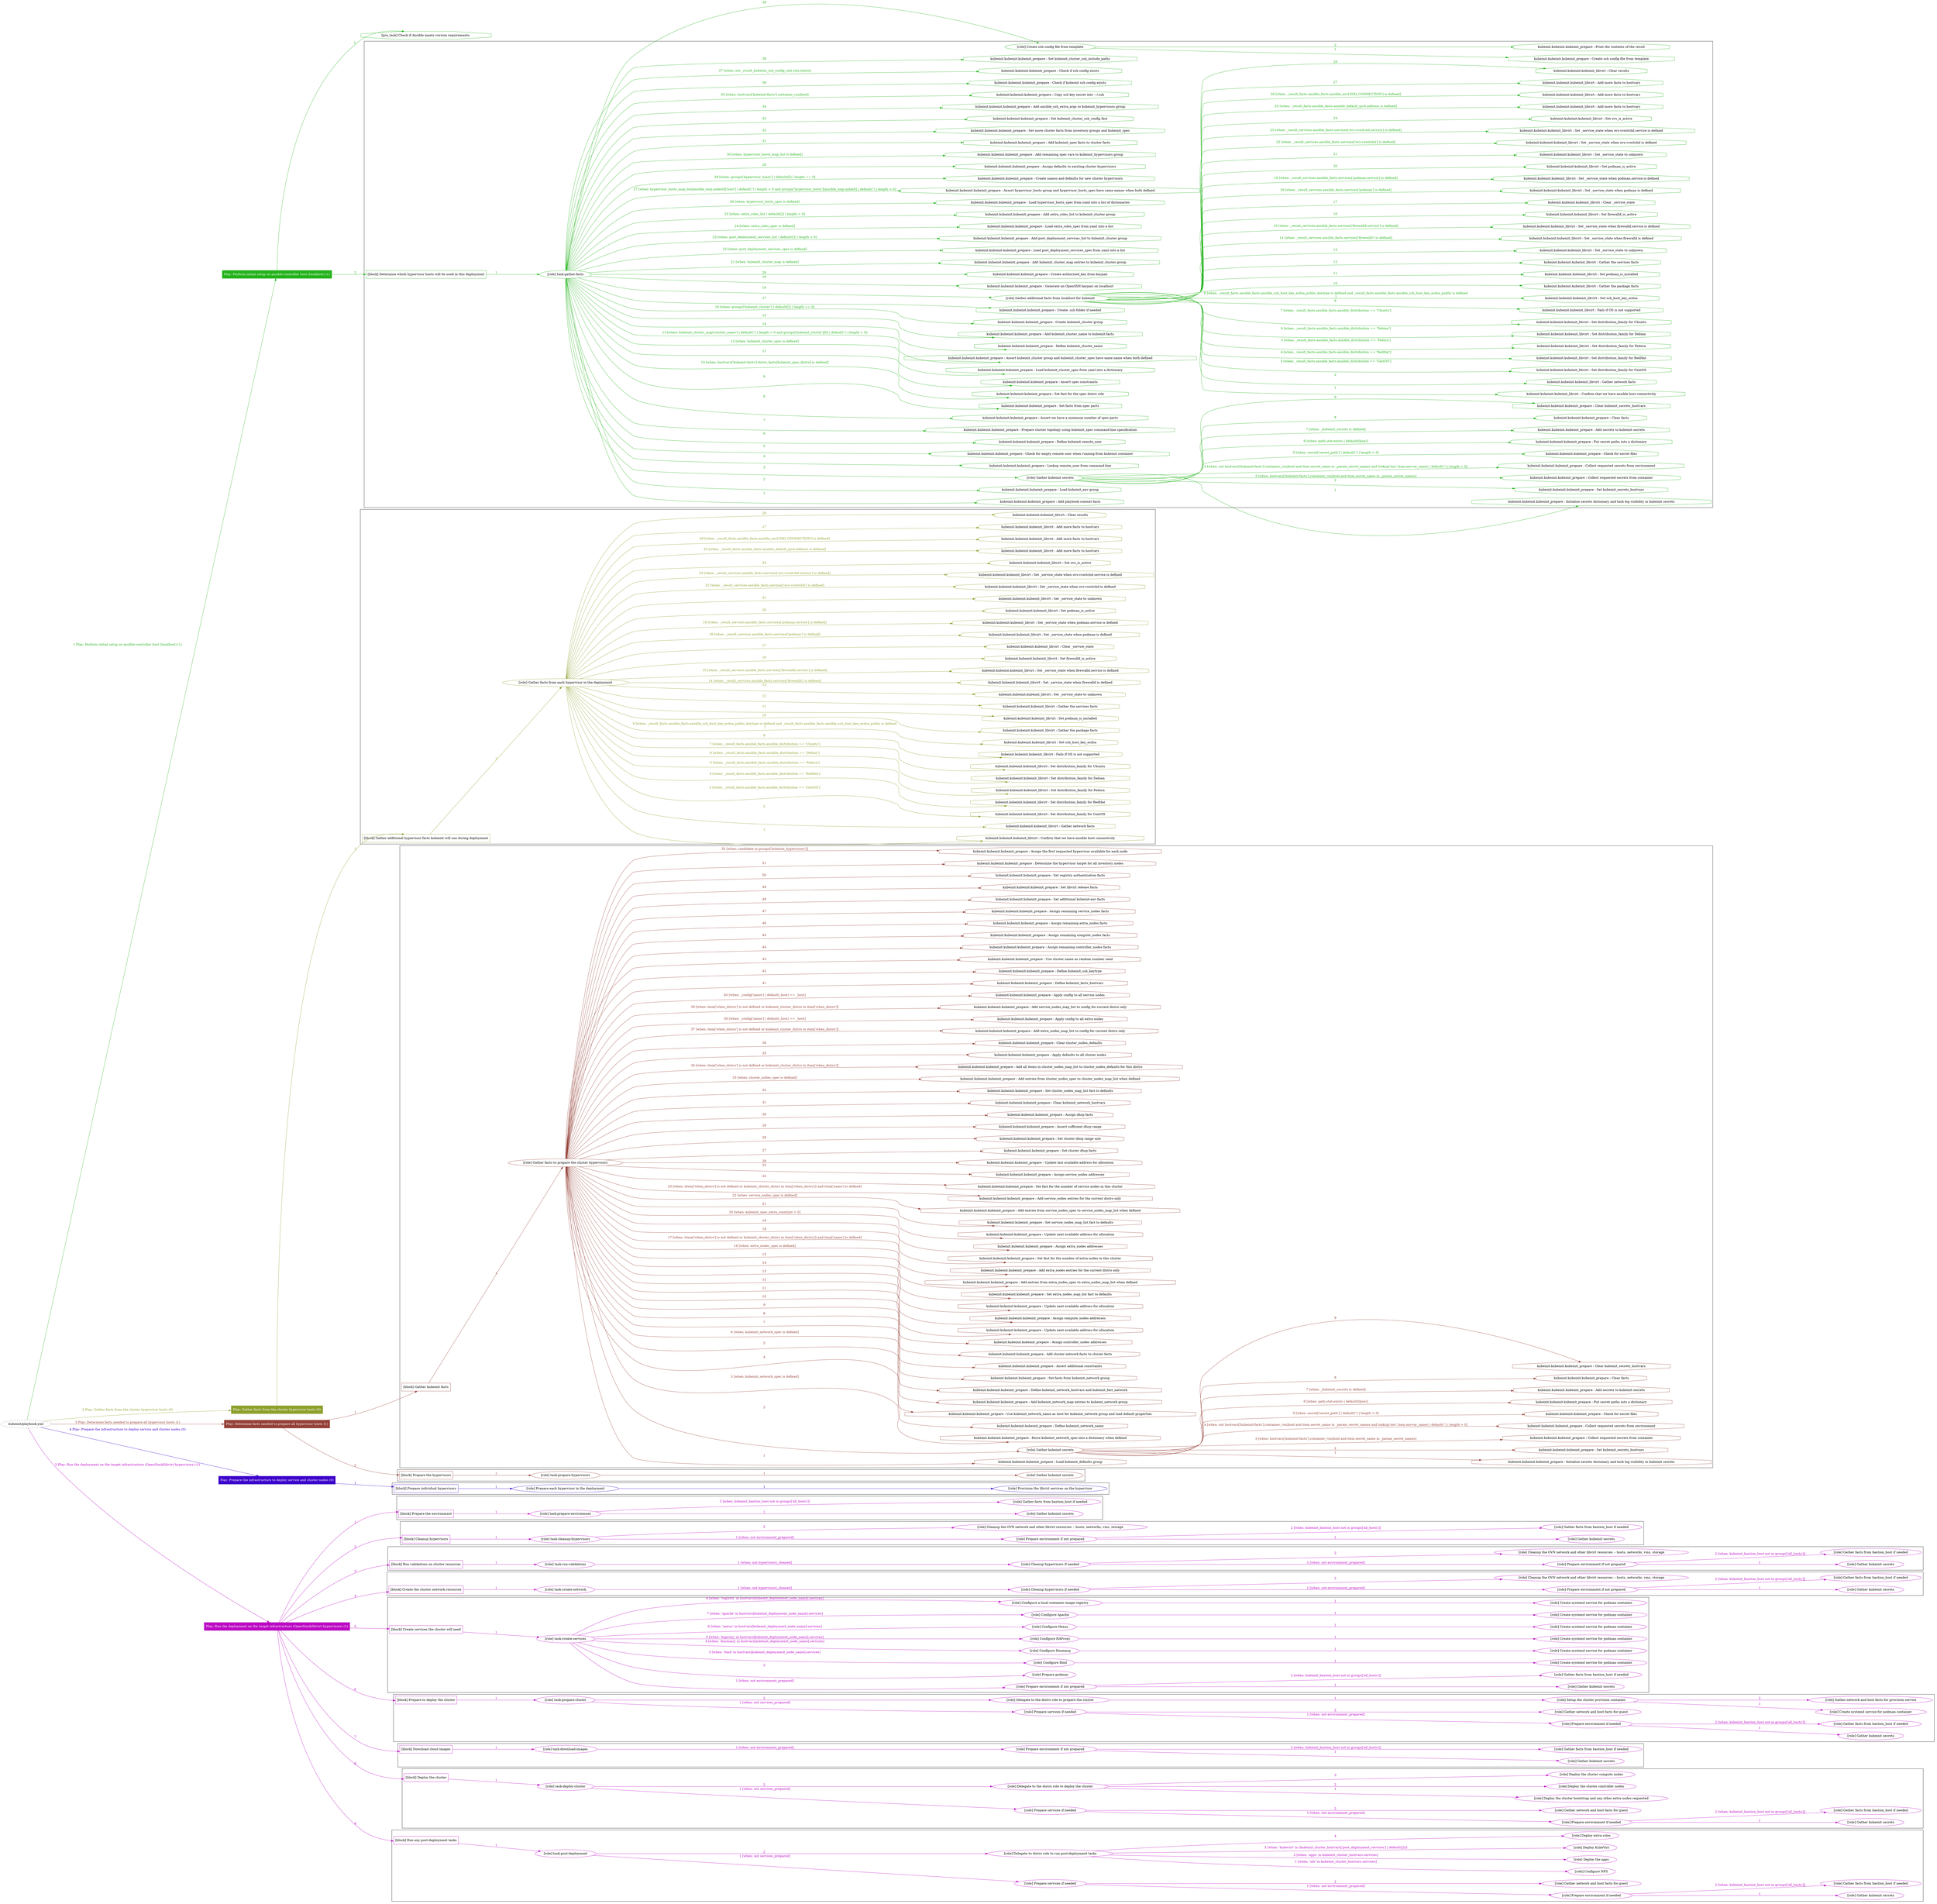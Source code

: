 digraph {
	graph [concentrate=true ordering=in rankdir=LR ratio=fill]
	edge [esep=5 sep=10]
	"kubeinit/playbook.yml" [URL="/home/runner/work/kubeinit/kubeinit/kubeinit/playbook.yml" id=playbook_19c9d66c style=dotted]
	"kubeinit/playbook.yml" -> play_8f79320b [label="1 Play: Perform initial setup on ansible-controller host (localhost) (1)" color="#23b21a" fontcolor="#23b21a" id=edge_play_8f79320b labeltooltip="1 Play: Perform initial setup on ansible-controller host (localhost) (1)" tooltip="1 Play: Perform initial setup on ansible-controller host (localhost) (1)"]
	subgraph "Play: Perform initial setup on ansible-controller host (localhost) (1)" {
		play_8f79320b [label="Play: Perform initial setup on ansible-controller host (localhost) (1)" URL="/home/runner/work/kubeinit/kubeinit/kubeinit/playbook.yml" color="#23b21a" fontcolor="#ffffff" id=play_8f79320b shape=box style=filled tooltip=localhost]
		pre_task_5eb286e0 [label="[pre_task] Check if Ansible meets version requirements." URL="/home/runner/work/kubeinit/kubeinit/kubeinit/playbook.yml" color="#23b21a" id=pre_task_5eb286e0 shape=octagon tooltip="Check if Ansible meets version requirements."]
		play_8f79320b -> pre_task_5eb286e0 [label="1 " color="#23b21a" fontcolor="#23b21a" id=edge_pre_task_5eb286e0 labeltooltip="1 " tooltip="1 "]
		play_8f79320b -> block_e1c2e2a5 [label=2 color="#23b21a" fontcolor="#23b21a" id=edge_block_e1c2e2a5 labeltooltip=2 tooltip=2]
		subgraph cluster_block_e1c2e2a5 {
			block_e1c2e2a5 [label="[block] Determine which hypervisor hosts will be used in this deployment" URL="/home/runner/work/kubeinit/kubeinit/kubeinit/playbook.yml" color="#23b21a" id=block_e1c2e2a5 labeltooltip="Determine which hypervisor hosts will be used in this deployment" shape=box tooltip="Determine which hypervisor hosts will be used in this deployment"]
			block_e1c2e2a5 -> role_5e93a9d2 [label="1 " color="#23b21a" fontcolor="#23b21a" id=edge_role_5e93a9d2 labeltooltip="1 " tooltip="1 "]
			subgraph "task-gather-facts" {
				role_5e93a9d2 [label="[role] task-gather-facts" URL="/home/runner/work/kubeinit/kubeinit/kubeinit/playbook.yml" color="#23b21a" id=role_5e93a9d2 tooltip="task-gather-facts"]
				task_f6caa882 [label="kubeinit.kubeinit.kubeinit_prepare : Add playbook context facts" URL="/home/runner/.ansible/collections/ansible_collections/kubeinit/kubeinit/roles/kubeinit_prepare/tasks/build_hypervisors_group.yml" color="#23b21a" id=task_f6caa882 shape=octagon tooltip="kubeinit.kubeinit.kubeinit_prepare : Add playbook context facts"]
				role_5e93a9d2 -> task_f6caa882 [label="1 " color="#23b21a" fontcolor="#23b21a" id=edge_task_f6caa882 labeltooltip="1 " tooltip="1 "]
				task_ee648ba3 [label="kubeinit.kubeinit.kubeinit_prepare : Load kubeinit_env group" URL="/home/runner/.ansible/collections/ansible_collections/kubeinit/kubeinit/roles/kubeinit_prepare/tasks/build_hypervisors_group.yml" color="#23b21a" id=task_ee648ba3 shape=octagon tooltip="kubeinit.kubeinit.kubeinit_prepare : Load kubeinit_env group"]
				role_5e93a9d2 -> task_ee648ba3 [label="2 " color="#23b21a" fontcolor="#23b21a" id=edge_task_ee648ba3 labeltooltip="2 " tooltip="2 "]
				role_5e93a9d2 -> role_ece6c153 [label="3 " color="#23b21a" fontcolor="#23b21a" id=edge_role_ece6c153 labeltooltip="3 " tooltip="3 "]
				subgraph "Gather kubeinit secrets" {
					role_ece6c153 [label="[role] Gather kubeinit secrets" URL="/home/runner/.ansible/collections/ansible_collections/kubeinit/kubeinit/roles/kubeinit_prepare/tasks/build_hypervisors_group.yml" color="#23b21a" id=role_ece6c153 tooltip="Gather kubeinit secrets"]
					task_bc6c4d7a [label="kubeinit.kubeinit.kubeinit_prepare : Initialize secrets dictionary and task log visibility in kubeinit secrets" URL="/home/runner/.ansible/collections/ansible_collections/kubeinit/kubeinit/roles/kubeinit_prepare/tasks/gather_kubeinit_secrets.yml" color="#23b21a" id=task_bc6c4d7a shape=octagon tooltip="kubeinit.kubeinit.kubeinit_prepare : Initialize secrets dictionary and task log visibility in kubeinit secrets"]
					role_ece6c153 -> task_bc6c4d7a [label="1 " color="#23b21a" fontcolor="#23b21a" id=edge_task_bc6c4d7a labeltooltip="1 " tooltip="1 "]
					task_2462d518 [label="kubeinit.kubeinit.kubeinit_prepare : Set kubeinit_secrets_hostvars" URL="/home/runner/.ansible/collections/ansible_collections/kubeinit/kubeinit/roles/kubeinit_prepare/tasks/gather_kubeinit_secrets.yml" color="#23b21a" id=task_2462d518 shape=octagon tooltip="kubeinit.kubeinit.kubeinit_prepare : Set kubeinit_secrets_hostvars"]
					role_ece6c153 -> task_2462d518 [label="2 " color="#23b21a" fontcolor="#23b21a" id=edge_task_2462d518 labeltooltip="2 " tooltip="2 "]
					task_134f5c80 [label="kubeinit.kubeinit.kubeinit_prepare : Collect requested secrets from container" URL="/home/runner/.ansible/collections/ansible_collections/kubeinit/kubeinit/roles/kubeinit_prepare/tasks/gather_kubeinit_secrets.yml" color="#23b21a" id=task_134f5c80 shape=octagon tooltip="kubeinit.kubeinit.kubeinit_prepare : Collect requested secrets from container"]
					role_ece6c153 -> task_134f5c80 [label="3 [when: hostvars['kubeinit-facts'].container_run|bool and item.secret_name in _param_secret_names]" color="#23b21a" fontcolor="#23b21a" id=edge_task_134f5c80 labeltooltip="3 [when: hostvars['kubeinit-facts'].container_run|bool and item.secret_name in _param_secret_names]" tooltip="3 [when: hostvars['kubeinit-facts'].container_run|bool and item.secret_name in _param_secret_names]"]
					task_73ed93d3 [label="kubeinit.kubeinit.kubeinit_prepare : Collect requested secrets from environment" URL="/home/runner/.ansible/collections/ansible_collections/kubeinit/kubeinit/roles/kubeinit_prepare/tasks/gather_kubeinit_secrets.yml" color="#23b21a" id=task_73ed93d3 shape=octagon tooltip="kubeinit.kubeinit.kubeinit_prepare : Collect requested secrets from environment"]
					role_ece6c153 -> task_73ed93d3 [label="4 [when: not hostvars['kubeinit-facts'].container_run|bool and item.secret_name in _param_secret_names and lookup('env',item.envvar_name) | default('') | length > 0]" color="#23b21a" fontcolor="#23b21a" id=edge_task_73ed93d3 labeltooltip="4 [when: not hostvars['kubeinit-facts'].container_run|bool and item.secret_name in _param_secret_names and lookup('env',item.envvar_name) | default('') | length > 0]" tooltip="4 [when: not hostvars['kubeinit-facts'].container_run|bool and item.secret_name in _param_secret_names and lookup('env',item.envvar_name) | default('') | length > 0]"]
					task_188fdc12 [label="kubeinit.kubeinit.kubeinit_prepare : Check for secret files" URL="/home/runner/.ansible/collections/ansible_collections/kubeinit/kubeinit/roles/kubeinit_prepare/tasks/gather_kubeinit_secrets.yml" color="#23b21a" id=task_188fdc12 shape=octagon tooltip="kubeinit.kubeinit.kubeinit_prepare : Check for secret files"]
					role_ece6c153 -> task_188fdc12 [label="5 [when: secret['secret_path'] | default('') | length > 0]" color="#23b21a" fontcolor="#23b21a" id=edge_task_188fdc12 labeltooltip="5 [when: secret['secret_path'] | default('') | length > 0]" tooltip="5 [when: secret['secret_path'] | default('') | length > 0]"]
					task_c28f8695 [label="kubeinit.kubeinit.kubeinit_prepare : Put secret paths into a dictionary" URL="/home/runner/.ansible/collections/ansible_collections/kubeinit/kubeinit/roles/kubeinit_prepare/tasks/gather_kubeinit_secrets.yml" color="#23b21a" id=task_c28f8695 shape=octagon tooltip="kubeinit.kubeinit.kubeinit_prepare : Put secret paths into a dictionary"]
					role_ece6c153 -> task_c28f8695 [label="6 [when: path.stat.exists | default(false)]" color="#23b21a" fontcolor="#23b21a" id=edge_task_c28f8695 labeltooltip="6 [when: path.stat.exists | default(false)]" tooltip="6 [when: path.stat.exists | default(false)]"]
					task_464662ff [label="kubeinit.kubeinit.kubeinit_prepare : Add secrets to kubeinit secrets" URL="/home/runner/.ansible/collections/ansible_collections/kubeinit/kubeinit/roles/kubeinit_prepare/tasks/gather_kubeinit_secrets.yml" color="#23b21a" id=task_464662ff shape=octagon tooltip="kubeinit.kubeinit.kubeinit_prepare : Add secrets to kubeinit secrets"]
					role_ece6c153 -> task_464662ff [label="7 [when: _kubeinit_secrets is defined]" color="#23b21a" fontcolor="#23b21a" id=edge_task_464662ff labeltooltip="7 [when: _kubeinit_secrets is defined]" tooltip="7 [when: _kubeinit_secrets is defined]"]
					task_fbfd96ca [label="kubeinit.kubeinit.kubeinit_prepare : Clear facts" URL="/home/runner/.ansible/collections/ansible_collections/kubeinit/kubeinit/roles/kubeinit_prepare/tasks/gather_kubeinit_secrets.yml" color="#23b21a" id=task_fbfd96ca shape=octagon tooltip="kubeinit.kubeinit.kubeinit_prepare : Clear facts"]
					role_ece6c153 -> task_fbfd96ca [label="8 " color="#23b21a" fontcolor="#23b21a" id=edge_task_fbfd96ca labeltooltip="8 " tooltip="8 "]
					task_e5d67a7a [label="kubeinit.kubeinit.kubeinit_prepare : Clear kubeinit_secrets_hostvars" URL="/home/runner/.ansible/collections/ansible_collections/kubeinit/kubeinit/roles/kubeinit_prepare/tasks/gather_kubeinit_secrets.yml" color="#23b21a" id=task_e5d67a7a shape=octagon tooltip="kubeinit.kubeinit.kubeinit_prepare : Clear kubeinit_secrets_hostvars"]
					role_ece6c153 -> task_e5d67a7a [label="9 " color="#23b21a" fontcolor="#23b21a" id=edge_task_e5d67a7a labeltooltip="9 " tooltip="9 "]
				}
				task_7c285af6 [label="kubeinit.kubeinit.kubeinit_prepare : Lookup remote_user from command-line" URL="/home/runner/.ansible/collections/ansible_collections/kubeinit/kubeinit/roles/kubeinit_prepare/tasks/build_hypervisors_group.yml" color="#23b21a" id=task_7c285af6 shape=octagon tooltip="kubeinit.kubeinit.kubeinit_prepare : Lookup remote_user from command-line"]
				role_5e93a9d2 -> task_7c285af6 [label="4 " color="#23b21a" fontcolor="#23b21a" id=edge_task_7c285af6 labeltooltip="4 " tooltip="4 "]
				task_4972b3b1 [label="kubeinit.kubeinit.kubeinit_prepare : Check for empty remote user when running from kubeinit container" URL="/home/runner/.ansible/collections/ansible_collections/kubeinit/kubeinit/roles/kubeinit_prepare/tasks/build_hypervisors_group.yml" color="#23b21a" id=task_4972b3b1 shape=octagon tooltip="kubeinit.kubeinit.kubeinit_prepare : Check for empty remote user when running from kubeinit container"]
				role_5e93a9d2 -> task_4972b3b1 [label="5 " color="#23b21a" fontcolor="#23b21a" id=edge_task_4972b3b1 labeltooltip="5 " tooltip="5 "]
				task_99461e7c [label="kubeinit.kubeinit.kubeinit_prepare : Define kubeinit remote_user" URL="/home/runner/.ansible/collections/ansible_collections/kubeinit/kubeinit/roles/kubeinit_prepare/tasks/build_hypervisors_group.yml" color="#23b21a" id=task_99461e7c shape=octagon tooltip="kubeinit.kubeinit.kubeinit_prepare : Define kubeinit remote_user"]
				role_5e93a9d2 -> task_99461e7c [label="6 " color="#23b21a" fontcolor="#23b21a" id=edge_task_99461e7c labeltooltip="6 " tooltip="6 "]
				task_e2252149 [label="kubeinit.kubeinit.kubeinit_prepare : Prepare cluster topology using kubeinit_spec command-line specification" URL="/home/runner/.ansible/collections/ansible_collections/kubeinit/kubeinit/roles/kubeinit_prepare/tasks/build_hypervisors_group.yml" color="#23b21a" id=task_e2252149 shape=octagon tooltip="kubeinit.kubeinit.kubeinit_prepare : Prepare cluster topology using kubeinit_spec command-line specification"]
				role_5e93a9d2 -> task_e2252149 [label="7 " color="#23b21a" fontcolor="#23b21a" id=edge_task_e2252149 labeltooltip="7 " tooltip="7 "]
				task_c3b3080f [label="kubeinit.kubeinit.kubeinit_prepare : Assert we have a minimum number of spec parts" URL="/home/runner/.ansible/collections/ansible_collections/kubeinit/kubeinit/roles/kubeinit_prepare/tasks/build_hypervisors_group.yml" color="#23b21a" id=task_c3b3080f shape=octagon tooltip="kubeinit.kubeinit.kubeinit_prepare : Assert we have a minimum number of spec parts"]
				role_5e93a9d2 -> task_c3b3080f [label="8 " color="#23b21a" fontcolor="#23b21a" id=edge_task_c3b3080f labeltooltip="8 " tooltip="8 "]
				task_b297073c [label="kubeinit.kubeinit.kubeinit_prepare : Set facts from spec parts" URL="/home/runner/.ansible/collections/ansible_collections/kubeinit/kubeinit/roles/kubeinit_prepare/tasks/build_hypervisors_group.yml" color="#23b21a" id=task_b297073c shape=octagon tooltip="kubeinit.kubeinit.kubeinit_prepare : Set facts from spec parts"]
				role_5e93a9d2 -> task_b297073c [label="9 " color="#23b21a" fontcolor="#23b21a" id=edge_task_b297073c labeltooltip="9 " tooltip="9 "]
				task_77c0b136 [label="kubeinit.kubeinit.kubeinit_prepare : Set fact for the spec distro role" URL="/home/runner/.ansible/collections/ansible_collections/kubeinit/kubeinit/roles/kubeinit_prepare/tasks/build_hypervisors_group.yml" color="#23b21a" id=task_77c0b136 shape=octagon tooltip="kubeinit.kubeinit.kubeinit_prepare : Set fact for the spec distro role"]
				role_5e93a9d2 -> task_77c0b136 [label="10 [when: hostvars['kubeinit-facts'].distro_facts[kubeinit_spec_distro] is defined]" color="#23b21a" fontcolor="#23b21a" id=edge_task_77c0b136 labeltooltip="10 [when: hostvars['kubeinit-facts'].distro_facts[kubeinit_spec_distro] is defined]" tooltip="10 [when: hostvars['kubeinit-facts'].distro_facts[kubeinit_spec_distro] is defined]"]
				task_d4c2ffa8 [label="kubeinit.kubeinit.kubeinit_prepare : Assert spec constraints" URL="/home/runner/.ansible/collections/ansible_collections/kubeinit/kubeinit/roles/kubeinit_prepare/tasks/build_hypervisors_group.yml" color="#23b21a" id=task_d4c2ffa8 shape=octagon tooltip="kubeinit.kubeinit.kubeinit_prepare : Assert spec constraints"]
				role_5e93a9d2 -> task_d4c2ffa8 [label="11 " color="#23b21a" fontcolor="#23b21a" id=edge_task_d4c2ffa8 labeltooltip="11 " tooltip="11 "]
				task_68238662 [label="kubeinit.kubeinit.kubeinit_prepare : Load kubeinit_cluster_spec from yaml into a dictionary" URL="/home/runner/.ansible/collections/ansible_collections/kubeinit/kubeinit/roles/kubeinit_prepare/tasks/build_hypervisors_group.yml" color="#23b21a" id=task_68238662 shape=octagon tooltip="kubeinit.kubeinit.kubeinit_prepare : Load kubeinit_cluster_spec from yaml into a dictionary"]
				role_5e93a9d2 -> task_68238662 [label="12 [when: kubeinit_cluster_spec is defined]" color="#23b21a" fontcolor="#23b21a" id=edge_task_68238662 labeltooltip="12 [when: kubeinit_cluster_spec is defined]" tooltip="12 [when: kubeinit_cluster_spec is defined]"]
				task_bcf57843 [label="kubeinit.kubeinit.kubeinit_prepare : Assert kubeinit_cluster group and kubeinit_cluster_spec have same name when both defined" URL="/home/runner/.ansible/collections/ansible_collections/kubeinit/kubeinit/roles/kubeinit_prepare/tasks/build_hypervisors_group.yml" color="#23b21a" id=task_bcf57843 shape=octagon tooltip="kubeinit.kubeinit.kubeinit_prepare : Assert kubeinit_cluster group and kubeinit_cluster_spec have same name when both defined"]
				role_5e93a9d2 -> task_bcf57843 [label="13 [when: kubeinit_cluster_map['cluster_name'] | default('') | length > 0 and groups['kubeinit_cluster'][0] | default('') | length > 0]" color="#23b21a" fontcolor="#23b21a" id=edge_task_bcf57843 labeltooltip="13 [when: kubeinit_cluster_map['cluster_name'] | default('') | length > 0 and groups['kubeinit_cluster'][0] | default('') | length > 0]" tooltip="13 [when: kubeinit_cluster_map['cluster_name'] | default('') | length > 0 and groups['kubeinit_cluster'][0] | default('') | length > 0]"]
				task_2431b3fb [label="kubeinit.kubeinit.kubeinit_prepare : Define kubeinit_cluster_name" URL="/home/runner/.ansible/collections/ansible_collections/kubeinit/kubeinit/roles/kubeinit_prepare/tasks/build_hypervisors_group.yml" color="#23b21a" id=task_2431b3fb shape=octagon tooltip="kubeinit.kubeinit.kubeinit_prepare : Define kubeinit_cluster_name"]
				role_5e93a9d2 -> task_2431b3fb [label="14 " color="#23b21a" fontcolor="#23b21a" id=edge_task_2431b3fb labeltooltip="14 " tooltip="14 "]
				task_29cf6740 [label="kubeinit.kubeinit.kubeinit_prepare : Add kubeinit_cluster_name to kubeinit-facts" URL="/home/runner/.ansible/collections/ansible_collections/kubeinit/kubeinit/roles/kubeinit_prepare/tasks/build_hypervisors_group.yml" color="#23b21a" id=task_29cf6740 shape=octagon tooltip="kubeinit.kubeinit.kubeinit_prepare : Add kubeinit_cluster_name to kubeinit-facts"]
				role_5e93a9d2 -> task_29cf6740 [label="15 " color="#23b21a" fontcolor="#23b21a" id=edge_task_29cf6740 labeltooltip="15 " tooltip="15 "]
				task_cfe61f16 [label="kubeinit.kubeinit.kubeinit_prepare : Create kubeinit_cluster group" URL="/home/runner/.ansible/collections/ansible_collections/kubeinit/kubeinit/roles/kubeinit_prepare/tasks/build_hypervisors_group.yml" color="#23b21a" id=task_cfe61f16 shape=octagon tooltip="kubeinit.kubeinit.kubeinit_prepare : Create kubeinit_cluster group"]
				role_5e93a9d2 -> task_cfe61f16 [label="16 [when: groups['kubeinit_cluster'] | default([]) | length == 0]" color="#23b21a" fontcolor="#23b21a" id=edge_task_cfe61f16 labeltooltip="16 [when: groups['kubeinit_cluster'] | default([]) | length == 0]" tooltip="16 [when: groups['kubeinit_cluster'] | default([]) | length == 0]"]
				task_c6019a21 [label="kubeinit.kubeinit.kubeinit_prepare : Create .ssh folder if needed" URL="/home/runner/.ansible/collections/ansible_collections/kubeinit/kubeinit/roles/kubeinit_prepare/tasks/build_hypervisors_group.yml" color="#23b21a" id=task_c6019a21 shape=octagon tooltip="kubeinit.kubeinit.kubeinit_prepare : Create .ssh folder if needed"]
				role_5e93a9d2 -> task_c6019a21 [label="17 " color="#23b21a" fontcolor="#23b21a" id=edge_task_c6019a21 labeltooltip="17 " tooltip="17 "]
				role_5e93a9d2 -> role_431fcf2b [label="18 " color="#23b21a" fontcolor="#23b21a" id=edge_role_431fcf2b labeltooltip="18 " tooltip="18 "]
				subgraph "Gather additional facts from localhost for kubeinit" {
					role_431fcf2b [label="[role] Gather additional facts from localhost for kubeinit" URL="/home/runner/.ansible/collections/ansible_collections/kubeinit/kubeinit/roles/kubeinit_prepare/tasks/build_hypervisors_group.yml" color="#23b21a" id=role_431fcf2b tooltip="Gather additional facts from localhost for kubeinit"]
					task_9dc63f5b [label="kubeinit.kubeinit.kubeinit_libvirt : Confirm that we have ansible host connectivity" URL="/home/runner/.ansible/collections/ansible_collections/kubeinit/kubeinit/roles/kubeinit_libvirt/tasks/gather_host_facts.yml" color="#23b21a" id=task_9dc63f5b shape=octagon tooltip="kubeinit.kubeinit.kubeinit_libvirt : Confirm that we have ansible host connectivity"]
					role_431fcf2b -> task_9dc63f5b [label="1 " color="#23b21a" fontcolor="#23b21a" id=edge_task_9dc63f5b labeltooltip="1 " tooltip="1 "]
					task_c9a2bc33 [label="kubeinit.kubeinit.kubeinit_libvirt : Gather network facts" URL="/home/runner/.ansible/collections/ansible_collections/kubeinit/kubeinit/roles/kubeinit_libvirt/tasks/gather_host_facts.yml" color="#23b21a" id=task_c9a2bc33 shape=octagon tooltip="kubeinit.kubeinit.kubeinit_libvirt : Gather network facts"]
					role_431fcf2b -> task_c9a2bc33 [label="2 " color="#23b21a" fontcolor="#23b21a" id=edge_task_c9a2bc33 labeltooltip="2 " tooltip="2 "]
					task_ef3ab1dd [label="kubeinit.kubeinit.kubeinit_libvirt : Set distribution_family for CentOS" URL="/home/runner/.ansible/collections/ansible_collections/kubeinit/kubeinit/roles/kubeinit_libvirt/tasks/gather_host_facts.yml" color="#23b21a" id=task_ef3ab1dd shape=octagon tooltip="kubeinit.kubeinit.kubeinit_libvirt : Set distribution_family for CentOS"]
					role_431fcf2b -> task_ef3ab1dd [label="3 [when: _result_facts.ansible_facts.ansible_distribution == 'CentOS']" color="#23b21a" fontcolor="#23b21a" id=edge_task_ef3ab1dd labeltooltip="3 [when: _result_facts.ansible_facts.ansible_distribution == 'CentOS']" tooltip="3 [when: _result_facts.ansible_facts.ansible_distribution == 'CentOS']"]
					task_60e6a85a [label="kubeinit.kubeinit.kubeinit_libvirt : Set distribution_family for RedHat" URL="/home/runner/.ansible/collections/ansible_collections/kubeinit/kubeinit/roles/kubeinit_libvirt/tasks/gather_host_facts.yml" color="#23b21a" id=task_60e6a85a shape=octagon tooltip="kubeinit.kubeinit.kubeinit_libvirt : Set distribution_family for RedHat"]
					role_431fcf2b -> task_60e6a85a [label="4 [when: _result_facts.ansible_facts.ansible_distribution == 'RedHat']" color="#23b21a" fontcolor="#23b21a" id=edge_task_60e6a85a labeltooltip="4 [when: _result_facts.ansible_facts.ansible_distribution == 'RedHat']" tooltip="4 [when: _result_facts.ansible_facts.ansible_distribution == 'RedHat']"]
					task_f1bbf999 [label="kubeinit.kubeinit.kubeinit_libvirt : Set distribution_family for Fedora" URL="/home/runner/.ansible/collections/ansible_collections/kubeinit/kubeinit/roles/kubeinit_libvirt/tasks/gather_host_facts.yml" color="#23b21a" id=task_f1bbf999 shape=octagon tooltip="kubeinit.kubeinit.kubeinit_libvirt : Set distribution_family for Fedora"]
					role_431fcf2b -> task_f1bbf999 [label="5 [when: _result_facts.ansible_facts.ansible_distribution == 'Fedora']" color="#23b21a" fontcolor="#23b21a" id=edge_task_f1bbf999 labeltooltip="5 [when: _result_facts.ansible_facts.ansible_distribution == 'Fedora']" tooltip="5 [when: _result_facts.ansible_facts.ansible_distribution == 'Fedora']"]
					task_82861b75 [label="kubeinit.kubeinit.kubeinit_libvirt : Set distribution_family for Debian" URL="/home/runner/.ansible/collections/ansible_collections/kubeinit/kubeinit/roles/kubeinit_libvirt/tasks/gather_host_facts.yml" color="#23b21a" id=task_82861b75 shape=octagon tooltip="kubeinit.kubeinit.kubeinit_libvirt : Set distribution_family for Debian"]
					role_431fcf2b -> task_82861b75 [label="6 [when: _result_facts.ansible_facts.ansible_distribution == 'Debian']" color="#23b21a" fontcolor="#23b21a" id=edge_task_82861b75 labeltooltip="6 [when: _result_facts.ansible_facts.ansible_distribution == 'Debian']" tooltip="6 [when: _result_facts.ansible_facts.ansible_distribution == 'Debian']"]
					task_115fd7a9 [label="kubeinit.kubeinit.kubeinit_libvirt : Set distribution_family for Ubuntu" URL="/home/runner/.ansible/collections/ansible_collections/kubeinit/kubeinit/roles/kubeinit_libvirt/tasks/gather_host_facts.yml" color="#23b21a" id=task_115fd7a9 shape=octagon tooltip="kubeinit.kubeinit.kubeinit_libvirt : Set distribution_family for Ubuntu"]
					role_431fcf2b -> task_115fd7a9 [label="7 [when: _result_facts.ansible_facts.ansible_distribution == 'Ubuntu']" color="#23b21a" fontcolor="#23b21a" id=edge_task_115fd7a9 labeltooltip="7 [when: _result_facts.ansible_facts.ansible_distribution == 'Ubuntu']" tooltip="7 [when: _result_facts.ansible_facts.ansible_distribution == 'Ubuntu']"]
					task_baeade46 [label="kubeinit.kubeinit.kubeinit_libvirt : Fails if OS is not supported" URL="/home/runner/.ansible/collections/ansible_collections/kubeinit/kubeinit/roles/kubeinit_libvirt/tasks/gather_host_facts.yml" color="#23b21a" id=task_baeade46 shape=octagon tooltip="kubeinit.kubeinit.kubeinit_libvirt : Fails if OS is not supported"]
					role_431fcf2b -> task_baeade46 [label="8 " color="#23b21a" fontcolor="#23b21a" id=edge_task_baeade46 labeltooltip="8 " tooltip="8 "]
					task_bb4fcead [label="kubeinit.kubeinit.kubeinit_libvirt : Set ssh_host_key_ecdsa" URL="/home/runner/.ansible/collections/ansible_collections/kubeinit/kubeinit/roles/kubeinit_libvirt/tasks/gather_host_facts.yml" color="#23b21a" id=task_bb4fcead shape=octagon tooltip="kubeinit.kubeinit.kubeinit_libvirt : Set ssh_host_key_ecdsa"]
					role_431fcf2b -> task_bb4fcead [label="9 [when: _result_facts.ansible_facts.ansible_ssh_host_key_ecdsa_public_keytype is defined and _result_facts.ansible_facts.ansible_ssh_host_key_ecdsa_public is defined
]" color="#23b21a" fontcolor="#23b21a" id=edge_task_bb4fcead labeltooltip="9 [when: _result_facts.ansible_facts.ansible_ssh_host_key_ecdsa_public_keytype is defined and _result_facts.ansible_facts.ansible_ssh_host_key_ecdsa_public is defined
]" tooltip="9 [when: _result_facts.ansible_facts.ansible_ssh_host_key_ecdsa_public_keytype is defined and _result_facts.ansible_facts.ansible_ssh_host_key_ecdsa_public is defined
]"]
					task_161cd492 [label="kubeinit.kubeinit.kubeinit_libvirt : Gather the package facts" URL="/home/runner/.ansible/collections/ansible_collections/kubeinit/kubeinit/roles/kubeinit_libvirt/tasks/gather_host_facts.yml" color="#23b21a" id=task_161cd492 shape=octagon tooltip="kubeinit.kubeinit.kubeinit_libvirt : Gather the package facts"]
					role_431fcf2b -> task_161cd492 [label="10 " color="#23b21a" fontcolor="#23b21a" id=edge_task_161cd492 labeltooltip="10 " tooltip="10 "]
					task_4b8a47b4 [label="kubeinit.kubeinit.kubeinit_libvirt : Set podman_is_installed" URL="/home/runner/.ansible/collections/ansible_collections/kubeinit/kubeinit/roles/kubeinit_libvirt/tasks/gather_host_facts.yml" color="#23b21a" id=task_4b8a47b4 shape=octagon tooltip="kubeinit.kubeinit.kubeinit_libvirt : Set podman_is_installed"]
					role_431fcf2b -> task_4b8a47b4 [label="11 " color="#23b21a" fontcolor="#23b21a" id=edge_task_4b8a47b4 labeltooltip="11 " tooltip="11 "]
					task_8e9ef780 [label="kubeinit.kubeinit.kubeinit_libvirt : Gather the services facts" URL="/home/runner/.ansible/collections/ansible_collections/kubeinit/kubeinit/roles/kubeinit_libvirt/tasks/gather_host_facts.yml" color="#23b21a" id=task_8e9ef780 shape=octagon tooltip="kubeinit.kubeinit.kubeinit_libvirt : Gather the services facts"]
					role_431fcf2b -> task_8e9ef780 [label="12 " color="#23b21a" fontcolor="#23b21a" id=edge_task_8e9ef780 labeltooltip="12 " tooltip="12 "]
					task_0a0557f4 [label="kubeinit.kubeinit.kubeinit_libvirt : Set _service_state to unknown" URL="/home/runner/.ansible/collections/ansible_collections/kubeinit/kubeinit/roles/kubeinit_libvirt/tasks/gather_host_facts.yml" color="#23b21a" id=task_0a0557f4 shape=octagon tooltip="kubeinit.kubeinit.kubeinit_libvirt : Set _service_state to unknown"]
					role_431fcf2b -> task_0a0557f4 [label="13 " color="#23b21a" fontcolor="#23b21a" id=edge_task_0a0557f4 labeltooltip="13 " tooltip="13 "]
					task_62ea2e26 [label="kubeinit.kubeinit.kubeinit_libvirt : Set _service_state when firewalld is defined" URL="/home/runner/.ansible/collections/ansible_collections/kubeinit/kubeinit/roles/kubeinit_libvirt/tasks/gather_host_facts.yml" color="#23b21a" id=task_62ea2e26 shape=octagon tooltip="kubeinit.kubeinit.kubeinit_libvirt : Set _service_state when firewalld is defined"]
					role_431fcf2b -> task_62ea2e26 [label="14 [when: _result_services.ansible_facts.services['firewalld'] is defined]" color="#23b21a" fontcolor="#23b21a" id=edge_task_62ea2e26 labeltooltip="14 [when: _result_services.ansible_facts.services['firewalld'] is defined]" tooltip="14 [when: _result_services.ansible_facts.services['firewalld'] is defined]"]
					task_ab4b1bff [label="kubeinit.kubeinit.kubeinit_libvirt : Set _service_state when firewalld.service is defined" URL="/home/runner/.ansible/collections/ansible_collections/kubeinit/kubeinit/roles/kubeinit_libvirt/tasks/gather_host_facts.yml" color="#23b21a" id=task_ab4b1bff shape=octagon tooltip="kubeinit.kubeinit.kubeinit_libvirt : Set _service_state when firewalld.service is defined"]
					role_431fcf2b -> task_ab4b1bff [label="15 [when: _result_services.ansible_facts.services['firewalld.service'] is defined]" color="#23b21a" fontcolor="#23b21a" id=edge_task_ab4b1bff labeltooltip="15 [when: _result_services.ansible_facts.services['firewalld.service'] is defined]" tooltip="15 [when: _result_services.ansible_facts.services['firewalld.service'] is defined]"]
					task_d796245d [label="kubeinit.kubeinit.kubeinit_libvirt : Set firewalld_is_active" URL="/home/runner/.ansible/collections/ansible_collections/kubeinit/kubeinit/roles/kubeinit_libvirt/tasks/gather_host_facts.yml" color="#23b21a" id=task_d796245d shape=octagon tooltip="kubeinit.kubeinit.kubeinit_libvirt : Set firewalld_is_active"]
					role_431fcf2b -> task_d796245d [label="16 " color="#23b21a" fontcolor="#23b21a" id=edge_task_d796245d labeltooltip="16 " tooltip="16 "]
					task_928dde77 [label="kubeinit.kubeinit.kubeinit_libvirt : Clear _service_state" URL="/home/runner/.ansible/collections/ansible_collections/kubeinit/kubeinit/roles/kubeinit_libvirt/tasks/gather_host_facts.yml" color="#23b21a" id=task_928dde77 shape=octagon tooltip="kubeinit.kubeinit.kubeinit_libvirt : Clear _service_state"]
					role_431fcf2b -> task_928dde77 [label="17 " color="#23b21a" fontcolor="#23b21a" id=edge_task_928dde77 labeltooltip="17 " tooltip="17 "]
					task_f67e42ec [label="kubeinit.kubeinit.kubeinit_libvirt : Set _service_state when podman is defined" URL="/home/runner/.ansible/collections/ansible_collections/kubeinit/kubeinit/roles/kubeinit_libvirt/tasks/gather_host_facts.yml" color="#23b21a" id=task_f67e42ec shape=octagon tooltip="kubeinit.kubeinit.kubeinit_libvirt : Set _service_state when podman is defined"]
					role_431fcf2b -> task_f67e42ec [label="18 [when: _result_services.ansible_facts.services['podman'] is defined]" color="#23b21a" fontcolor="#23b21a" id=edge_task_f67e42ec labeltooltip="18 [when: _result_services.ansible_facts.services['podman'] is defined]" tooltip="18 [when: _result_services.ansible_facts.services['podman'] is defined]"]
					task_8bfef0b9 [label="kubeinit.kubeinit.kubeinit_libvirt : Set _service_state when podman.service is defined" URL="/home/runner/.ansible/collections/ansible_collections/kubeinit/kubeinit/roles/kubeinit_libvirt/tasks/gather_host_facts.yml" color="#23b21a" id=task_8bfef0b9 shape=octagon tooltip="kubeinit.kubeinit.kubeinit_libvirt : Set _service_state when podman.service is defined"]
					role_431fcf2b -> task_8bfef0b9 [label="19 [when: _result_services.ansible_facts.services['podman.service'] is defined]" color="#23b21a" fontcolor="#23b21a" id=edge_task_8bfef0b9 labeltooltip="19 [when: _result_services.ansible_facts.services['podman.service'] is defined]" tooltip="19 [when: _result_services.ansible_facts.services['podman.service'] is defined]"]
					task_e3a4c5f4 [label="kubeinit.kubeinit.kubeinit_libvirt : Set podman_is_active" URL="/home/runner/.ansible/collections/ansible_collections/kubeinit/kubeinit/roles/kubeinit_libvirt/tasks/gather_host_facts.yml" color="#23b21a" id=task_e3a4c5f4 shape=octagon tooltip="kubeinit.kubeinit.kubeinit_libvirt : Set podman_is_active"]
					role_431fcf2b -> task_e3a4c5f4 [label="20 " color="#23b21a" fontcolor="#23b21a" id=edge_task_e3a4c5f4 labeltooltip="20 " tooltip="20 "]
					task_cce398ed [label="kubeinit.kubeinit.kubeinit_libvirt : Set _service_state to unknown" URL="/home/runner/.ansible/collections/ansible_collections/kubeinit/kubeinit/roles/kubeinit_libvirt/tasks/gather_host_facts.yml" color="#23b21a" id=task_cce398ed shape=octagon tooltip="kubeinit.kubeinit.kubeinit_libvirt : Set _service_state to unknown"]
					role_431fcf2b -> task_cce398ed [label="21 " color="#23b21a" fontcolor="#23b21a" id=edge_task_cce398ed labeltooltip="21 " tooltip="21 "]
					task_b6c08d16 [label="kubeinit.kubeinit.kubeinit_libvirt : Set _service_state when ovs-vswitchd is defined" URL="/home/runner/.ansible/collections/ansible_collections/kubeinit/kubeinit/roles/kubeinit_libvirt/tasks/gather_host_facts.yml" color="#23b21a" id=task_b6c08d16 shape=octagon tooltip="kubeinit.kubeinit.kubeinit_libvirt : Set _service_state when ovs-vswitchd is defined"]
					role_431fcf2b -> task_b6c08d16 [label="22 [when: _result_services.ansible_facts.services['ovs-vswitchd'] is defined]" color="#23b21a" fontcolor="#23b21a" id=edge_task_b6c08d16 labeltooltip="22 [when: _result_services.ansible_facts.services['ovs-vswitchd'] is defined]" tooltip="22 [when: _result_services.ansible_facts.services['ovs-vswitchd'] is defined]"]
					task_10b5e3cc [label="kubeinit.kubeinit.kubeinit_libvirt : Set _service_state when ovs-vswitchd.service is defined" URL="/home/runner/.ansible/collections/ansible_collections/kubeinit/kubeinit/roles/kubeinit_libvirt/tasks/gather_host_facts.yml" color="#23b21a" id=task_10b5e3cc shape=octagon tooltip="kubeinit.kubeinit.kubeinit_libvirt : Set _service_state when ovs-vswitchd.service is defined"]
					role_431fcf2b -> task_10b5e3cc [label="23 [when: _result_services.ansible_facts.services['ovs-vswitchd.service'] is defined]" color="#23b21a" fontcolor="#23b21a" id=edge_task_10b5e3cc labeltooltip="23 [when: _result_services.ansible_facts.services['ovs-vswitchd.service'] is defined]" tooltip="23 [when: _result_services.ansible_facts.services['ovs-vswitchd.service'] is defined]"]
					task_34848597 [label="kubeinit.kubeinit.kubeinit_libvirt : Set ovs_is_active" URL="/home/runner/.ansible/collections/ansible_collections/kubeinit/kubeinit/roles/kubeinit_libvirt/tasks/gather_host_facts.yml" color="#23b21a" id=task_34848597 shape=octagon tooltip="kubeinit.kubeinit.kubeinit_libvirt : Set ovs_is_active"]
					role_431fcf2b -> task_34848597 [label="24 " color="#23b21a" fontcolor="#23b21a" id=edge_task_34848597 labeltooltip="24 " tooltip="24 "]
					task_49a43a51 [label="kubeinit.kubeinit.kubeinit_libvirt : Add more facts to hostvars" URL="/home/runner/.ansible/collections/ansible_collections/kubeinit/kubeinit/roles/kubeinit_libvirt/tasks/gather_host_facts.yml" color="#23b21a" id=task_49a43a51 shape=octagon tooltip="kubeinit.kubeinit.kubeinit_libvirt : Add more facts to hostvars"]
					role_431fcf2b -> task_49a43a51 [label="25 [when: _result_facts.ansible_facts.ansible_default_ipv4.address is defined]" color="#23b21a" fontcolor="#23b21a" id=edge_task_49a43a51 labeltooltip="25 [when: _result_facts.ansible_facts.ansible_default_ipv4.address is defined]" tooltip="25 [when: _result_facts.ansible_facts.ansible_default_ipv4.address is defined]"]
					task_d0a04a17 [label="kubeinit.kubeinit.kubeinit_libvirt : Add more facts to hostvars" URL="/home/runner/.ansible/collections/ansible_collections/kubeinit/kubeinit/roles/kubeinit_libvirt/tasks/gather_host_facts.yml" color="#23b21a" id=task_d0a04a17 shape=octagon tooltip="kubeinit.kubeinit.kubeinit_libvirt : Add more facts to hostvars"]
					role_431fcf2b -> task_d0a04a17 [label="26 [when: _result_facts.ansible_facts.ansible_env['SSH_CONNECTION'] is defined]" color="#23b21a" fontcolor="#23b21a" id=edge_task_d0a04a17 labeltooltip="26 [when: _result_facts.ansible_facts.ansible_env['SSH_CONNECTION'] is defined]" tooltip="26 [when: _result_facts.ansible_facts.ansible_env['SSH_CONNECTION'] is defined]"]
					task_c0ef864c [label="kubeinit.kubeinit.kubeinit_libvirt : Add more facts to hostvars" URL="/home/runner/.ansible/collections/ansible_collections/kubeinit/kubeinit/roles/kubeinit_libvirt/tasks/gather_host_facts.yml" color="#23b21a" id=task_c0ef864c shape=octagon tooltip="kubeinit.kubeinit.kubeinit_libvirt : Add more facts to hostvars"]
					role_431fcf2b -> task_c0ef864c [label="27 " color="#23b21a" fontcolor="#23b21a" id=edge_task_c0ef864c labeltooltip="27 " tooltip="27 "]
					task_d4bab3b2 [label="kubeinit.kubeinit.kubeinit_libvirt : Clear results" URL="/home/runner/.ansible/collections/ansible_collections/kubeinit/kubeinit/roles/kubeinit_libvirt/tasks/gather_host_facts.yml" color="#23b21a" id=task_d4bab3b2 shape=octagon tooltip="kubeinit.kubeinit.kubeinit_libvirt : Clear results"]
					role_431fcf2b -> task_d4bab3b2 [label="28 " color="#23b21a" fontcolor="#23b21a" id=edge_task_d4bab3b2 labeltooltip="28 " tooltip="28 "]
				}
				task_271c9507 [label="kubeinit.kubeinit.kubeinit_prepare : Generate an OpenSSH keypair on localhost" URL="/home/runner/.ansible/collections/ansible_collections/kubeinit/kubeinit/roles/kubeinit_prepare/tasks/build_hypervisors_group.yml" color="#23b21a" id=task_271c9507 shape=octagon tooltip="kubeinit.kubeinit.kubeinit_prepare : Generate an OpenSSH keypair on localhost"]
				role_5e93a9d2 -> task_271c9507 [label="19 " color="#23b21a" fontcolor="#23b21a" id=edge_task_271c9507 labeltooltip="19 " tooltip="19 "]
				task_d49e6fa8 [label="kubeinit.kubeinit.kubeinit_prepare : Create authorized_key from keypair" URL="/home/runner/.ansible/collections/ansible_collections/kubeinit/kubeinit/roles/kubeinit_prepare/tasks/build_hypervisors_group.yml" color="#23b21a" id=task_d49e6fa8 shape=octagon tooltip="kubeinit.kubeinit.kubeinit_prepare : Create authorized_key from keypair"]
				role_5e93a9d2 -> task_d49e6fa8 [label="20 " color="#23b21a" fontcolor="#23b21a" id=edge_task_d49e6fa8 labeltooltip="20 " tooltip="20 "]
				task_703eb240 [label="kubeinit.kubeinit.kubeinit_prepare : Add kubeinit_cluster_map entries to kubeinit_cluster group" URL="/home/runner/.ansible/collections/ansible_collections/kubeinit/kubeinit/roles/kubeinit_prepare/tasks/build_hypervisors_group.yml" color="#23b21a" id=task_703eb240 shape=octagon tooltip="kubeinit.kubeinit.kubeinit_prepare : Add kubeinit_cluster_map entries to kubeinit_cluster group"]
				role_5e93a9d2 -> task_703eb240 [label="21 [when: kubeinit_cluster_map is defined]" color="#23b21a" fontcolor="#23b21a" id=edge_task_703eb240 labeltooltip="21 [when: kubeinit_cluster_map is defined]" tooltip="21 [when: kubeinit_cluster_map is defined]"]
				task_92feb460 [label="kubeinit.kubeinit.kubeinit_prepare : Load post_deployment_services_spec from yaml into a list" URL="/home/runner/.ansible/collections/ansible_collections/kubeinit/kubeinit/roles/kubeinit_prepare/tasks/build_hypervisors_group.yml" color="#23b21a" id=task_92feb460 shape=octagon tooltip="kubeinit.kubeinit.kubeinit_prepare : Load post_deployment_services_spec from yaml into a list"]
				role_5e93a9d2 -> task_92feb460 [label="22 [when: post_deployment_services_spec is defined]" color="#23b21a" fontcolor="#23b21a" id=edge_task_92feb460 labeltooltip="22 [when: post_deployment_services_spec is defined]" tooltip="22 [when: post_deployment_services_spec is defined]"]
				task_ca378ee5 [label="kubeinit.kubeinit.kubeinit_prepare : Add post_deployment_services_list to kubeinit_cluster group" URL="/home/runner/.ansible/collections/ansible_collections/kubeinit/kubeinit/roles/kubeinit_prepare/tasks/build_hypervisors_group.yml" color="#23b21a" id=task_ca378ee5 shape=octagon tooltip="kubeinit.kubeinit.kubeinit_prepare : Add post_deployment_services_list to kubeinit_cluster group"]
				role_5e93a9d2 -> task_ca378ee5 [label="23 [when: post_deployment_services_list | default([]) | length > 0]" color="#23b21a" fontcolor="#23b21a" id=edge_task_ca378ee5 labeltooltip="23 [when: post_deployment_services_list | default([]) | length > 0]" tooltip="23 [when: post_deployment_services_list | default([]) | length > 0]"]
				task_1d1ccd28 [label="kubeinit.kubeinit.kubeinit_prepare : Load extra_roles_spec from yaml into a list" URL="/home/runner/.ansible/collections/ansible_collections/kubeinit/kubeinit/roles/kubeinit_prepare/tasks/build_hypervisors_group.yml" color="#23b21a" id=task_1d1ccd28 shape=octagon tooltip="kubeinit.kubeinit.kubeinit_prepare : Load extra_roles_spec from yaml into a list"]
				role_5e93a9d2 -> task_1d1ccd28 [label="24 [when: extra_roles_spec is defined]" color="#23b21a" fontcolor="#23b21a" id=edge_task_1d1ccd28 labeltooltip="24 [when: extra_roles_spec is defined]" tooltip="24 [when: extra_roles_spec is defined]"]
				task_752caac9 [label="kubeinit.kubeinit.kubeinit_prepare : Add extra_roles_list to kubeinit_cluster group" URL="/home/runner/.ansible/collections/ansible_collections/kubeinit/kubeinit/roles/kubeinit_prepare/tasks/build_hypervisors_group.yml" color="#23b21a" id=task_752caac9 shape=octagon tooltip="kubeinit.kubeinit.kubeinit_prepare : Add extra_roles_list to kubeinit_cluster group"]
				role_5e93a9d2 -> task_752caac9 [label="25 [when: extra_roles_list | default([]) | length > 0]" color="#23b21a" fontcolor="#23b21a" id=edge_task_752caac9 labeltooltip="25 [when: extra_roles_list | default([]) | length > 0]" tooltip="25 [when: extra_roles_list | default([]) | length > 0]"]
				task_3eee24ad [label="kubeinit.kubeinit.kubeinit_prepare : Load hypervisor_hosts_spec from yaml into a list of dictionaries" URL="/home/runner/.ansible/collections/ansible_collections/kubeinit/kubeinit/roles/kubeinit_prepare/tasks/build_hypervisors_group.yml" color="#23b21a" id=task_3eee24ad shape=octagon tooltip="kubeinit.kubeinit.kubeinit_prepare : Load hypervisor_hosts_spec from yaml into a list of dictionaries"]
				role_5e93a9d2 -> task_3eee24ad [label="26 [when: hypervisor_hosts_spec is defined]" color="#23b21a" fontcolor="#23b21a" id=edge_task_3eee24ad labeltooltip="26 [when: hypervisor_hosts_spec is defined]" tooltip="26 [when: hypervisor_hosts_spec is defined]"]
				task_281e247a [label="kubeinit.kubeinit.kubeinit_prepare : Assert hypervisor_hosts group and hypervisor_hosts_spec have same names when both defined" URL="/home/runner/.ansible/collections/ansible_collections/kubeinit/kubeinit/roles/kubeinit_prepare/tasks/build_hypervisors_group.yml" color="#23b21a" id=task_281e247a shape=octagon tooltip="kubeinit.kubeinit.kubeinit_prepare : Assert hypervisor_hosts group and hypervisor_hosts_spec have same names when both defined"]
				role_5e93a9d2 -> task_281e247a [label="27 [when: hypervisor_hosts_map_list[ansible_loop.index0]['host'] | default('') | length > 0 and groups['hypervisor_hosts'][ansible_loop.index0] | default('') | length > 0]" color="#23b21a" fontcolor="#23b21a" id=edge_task_281e247a labeltooltip="27 [when: hypervisor_hosts_map_list[ansible_loop.index0]['host'] | default('') | length > 0 and groups['hypervisor_hosts'][ansible_loop.index0] | default('') | length > 0]" tooltip="27 [when: hypervisor_hosts_map_list[ansible_loop.index0]['host'] | default('') | length > 0 and groups['hypervisor_hosts'][ansible_loop.index0] | default('') | length > 0]"]
				task_a7b029eb [label="kubeinit.kubeinit.kubeinit_prepare : Create names and defaults for new cluster hypervisors" URL="/home/runner/.ansible/collections/ansible_collections/kubeinit/kubeinit/roles/kubeinit_prepare/tasks/build_hypervisors_group.yml" color="#23b21a" id=task_a7b029eb shape=octagon tooltip="kubeinit.kubeinit.kubeinit_prepare : Create names and defaults for new cluster hypervisors"]
				role_5e93a9d2 -> task_a7b029eb [label="28 [when: groups['hypervisor_hosts'] | default([]) | length == 0]" color="#23b21a" fontcolor="#23b21a" id=edge_task_a7b029eb labeltooltip="28 [when: groups['hypervisor_hosts'] | default([]) | length == 0]" tooltip="28 [when: groups['hypervisor_hosts'] | default([]) | length == 0]"]
				task_6391eaf1 [label="kubeinit.kubeinit.kubeinit_prepare : Assign defaults to existing cluster hypervisors" URL="/home/runner/.ansible/collections/ansible_collections/kubeinit/kubeinit/roles/kubeinit_prepare/tasks/build_hypervisors_group.yml" color="#23b21a" id=task_6391eaf1 shape=octagon tooltip="kubeinit.kubeinit.kubeinit_prepare : Assign defaults to existing cluster hypervisors"]
				role_5e93a9d2 -> task_6391eaf1 [label="29 " color="#23b21a" fontcolor="#23b21a" id=edge_task_6391eaf1 labeltooltip="29 " tooltip="29 "]
				task_cd1094ad [label="kubeinit.kubeinit.kubeinit_prepare : Add remaining spec vars to kubeinit_hypervisors group" URL="/home/runner/.ansible/collections/ansible_collections/kubeinit/kubeinit/roles/kubeinit_prepare/tasks/build_hypervisors_group.yml" color="#23b21a" id=task_cd1094ad shape=octagon tooltip="kubeinit.kubeinit.kubeinit_prepare : Add remaining spec vars to kubeinit_hypervisors group"]
				role_5e93a9d2 -> task_cd1094ad [label="30 [when: hypervisor_hosts_map_list is defined]" color="#23b21a" fontcolor="#23b21a" id=edge_task_cd1094ad labeltooltip="30 [when: hypervisor_hosts_map_list is defined]" tooltip="30 [when: hypervisor_hosts_map_list is defined]"]
				task_7d93c36f [label="kubeinit.kubeinit.kubeinit_prepare : Add kubeinit_spec facts to cluster facts" URL="/home/runner/.ansible/collections/ansible_collections/kubeinit/kubeinit/roles/kubeinit_prepare/tasks/build_hypervisors_group.yml" color="#23b21a" id=task_7d93c36f shape=octagon tooltip="kubeinit.kubeinit.kubeinit_prepare : Add kubeinit_spec facts to cluster facts"]
				role_5e93a9d2 -> task_7d93c36f [label="31 " color="#23b21a" fontcolor="#23b21a" id=edge_task_7d93c36f labeltooltip="31 " tooltip="31 "]
				task_c6be364a [label="kubeinit.kubeinit.kubeinit_prepare : Set more cluster facts from inventory groups and kubeinit_spec" URL="/home/runner/.ansible/collections/ansible_collections/kubeinit/kubeinit/roles/kubeinit_prepare/tasks/build_hypervisors_group.yml" color="#23b21a" id=task_c6be364a shape=octagon tooltip="kubeinit.kubeinit.kubeinit_prepare : Set more cluster facts from inventory groups and kubeinit_spec"]
				role_5e93a9d2 -> task_c6be364a [label="32 " color="#23b21a" fontcolor="#23b21a" id=edge_task_c6be364a labeltooltip="32 " tooltip="32 "]
				task_e207eda0 [label="kubeinit.kubeinit.kubeinit_prepare : Set kubeinit_cluster_ssh_config fact" URL="/home/runner/.ansible/collections/ansible_collections/kubeinit/kubeinit/roles/kubeinit_prepare/tasks/build_hypervisors_group.yml" color="#23b21a" id=task_e207eda0 shape=octagon tooltip="kubeinit.kubeinit.kubeinit_prepare : Set kubeinit_cluster_ssh_config fact"]
				role_5e93a9d2 -> task_e207eda0 [label="33 " color="#23b21a" fontcolor="#23b21a" id=edge_task_e207eda0 labeltooltip="33 " tooltip="33 "]
				task_fc1f2350 [label="kubeinit.kubeinit.kubeinit_prepare : Add ansible_ssh_extra_args to kubeinit_hypervisors group" URL="/home/runner/.ansible/collections/ansible_collections/kubeinit/kubeinit/roles/kubeinit_prepare/tasks/build_hypervisors_group.yml" color="#23b21a" id=task_fc1f2350 shape=octagon tooltip="kubeinit.kubeinit.kubeinit_prepare : Add ansible_ssh_extra_args to kubeinit_hypervisors group"]
				role_5e93a9d2 -> task_fc1f2350 [label="34 " color="#23b21a" fontcolor="#23b21a" id=edge_task_fc1f2350 labeltooltip="34 " tooltip="34 "]
				task_8290486b [label="kubeinit.kubeinit.kubeinit_prepare : Copy ssh key secret into ~/.ssh" URL="/home/runner/.ansible/collections/ansible_collections/kubeinit/kubeinit/roles/kubeinit_prepare/tasks/build_hypervisors_group.yml" color="#23b21a" id=task_8290486b shape=octagon tooltip="kubeinit.kubeinit.kubeinit_prepare : Copy ssh key secret into ~/.ssh"]
				role_5e93a9d2 -> task_8290486b [label="35 [when: hostvars['kubeinit-facts'].container_run|bool]" color="#23b21a" fontcolor="#23b21a" id=edge_task_8290486b labeltooltip="35 [when: hostvars['kubeinit-facts'].container_run|bool]" tooltip="35 [when: hostvars['kubeinit-facts'].container_run|bool]"]
				task_1ad0a985 [label="kubeinit.kubeinit.kubeinit_prepare : Check if kubeinit ssh config exists" URL="/home/runner/.ansible/collections/ansible_collections/kubeinit/kubeinit/roles/kubeinit_prepare/tasks/build_hypervisors_group.yml" color="#23b21a" id=task_1ad0a985 shape=octagon tooltip="kubeinit.kubeinit.kubeinit_prepare : Check if kubeinit ssh config exists"]
				role_5e93a9d2 -> task_1ad0a985 [label="36 " color="#23b21a" fontcolor="#23b21a" id=edge_task_1ad0a985 labeltooltip="36 " tooltip="36 "]
				task_0a63544c [label="kubeinit.kubeinit.kubeinit_prepare : Check if ssh config exists" URL="/home/runner/.ansible/collections/ansible_collections/kubeinit/kubeinit/roles/kubeinit_prepare/tasks/build_hypervisors_group.yml" color="#23b21a" id=task_0a63544c shape=octagon tooltip="kubeinit.kubeinit.kubeinit_prepare : Check if ssh config exists"]
				role_5e93a9d2 -> task_0a63544c [label="37 [when: not _result_kubeinit_ssh_config_stat.stat.exists]" color="#23b21a" fontcolor="#23b21a" id=edge_task_0a63544c labeltooltip="37 [when: not _result_kubeinit_ssh_config_stat.stat.exists]" tooltip="37 [when: not _result_kubeinit_ssh_config_stat.stat.exists]"]
				task_ada3f319 [label="kubeinit.kubeinit.kubeinit_prepare : Set kubeinit_cluster_ssh_include_paths" URL="/home/runner/.ansible/collections/ansible_collections/kubeinit/kubeinit/roles/kubeinit_prepare/tasks/build_hypervisors_group.yml" color="#23b21a" id=task_ada3f319 shape=octagon tooltip="kubeinit.kubeinit.kubeinit_prepare : Set kubeinit_cluster_ssh_include_paths"]
				role_5e93a9d2 -> task_ada3f319 [label="38 " color="#23b21a" fontcolor="#23b21a" id=edge_task_ada3f319 labeltooltip="38 " tooltip="38 "]
				role_5e93a9d2 -> role_e5365a33 [label="39 " color="#23b21a" fontcolor="#23b21a" id=edge_role_e5365a33 labeltooltip="39 " tooltip="39 "]
				subgraph "Create ssh config file from template" {
					role_e5365a33 [label="[role] Create ssh config file from template" URL="/home/runner/.ansible/collections/ansible_collections/kubeinit/kubeinit/roles/kubeinit_prepare/tasks/build_hypervisors_group.yml" color="#23b21a" id=role_e5365a33 tooltip="Create ssh config file from template"]
					task_d4a96c46 [label="kubeinit.kubeinit.kubeinit_prepare : Create ssh config file from template" URL="/home/runner/.ansible/collections/ansible_collections/kubeinit/kubeinit/roles/kubeinit_prepare/tasks/create_host_ssh_config.yml" color="#23b21a" id=task_d4a96c46 shape=octagon tooltip="kubeinit.kubeinit.kubeinit_prepare : Create ssh config file from template"]
					role_e5365a33 -> task_d4a96c46 [label="1 " color="#23b21a" fontcolor="#23b21a" id=edge_task_d4a96c46 labeltooltip="1 " tooltip="1 "]
					task_bafd7fc9 [label="kubeinit.kubeinit.kubeinit_prepare : Print the contents of the result" URL="/home/runner/.ansible/collections/ansible_collections/kubeinit/kubeinit/roles/kubeinit_prepare/tasks/create_host_ssh_config.yml" color="#23b21a" id=task_bafd7fc9 shape=octagon tooltip="kubeinit.kubeinit.kubeinit_prepare : Print the contents of the result"]
					role_e5365a33 -> task_bafd7fc9 [label="2 " color="#23b21a" fontcolor="#23b21a" id=edge_task_bafd7fc9 labeltooltip="2 " tooltip="2 "]
				}
			}
		}
	}
	"kubeinit/playbook.yml" -> play_3282601e [label="2 Play: Gather facts from the cluster hypervisor hosts (0)" color="#8ea02c" fontcolor="#8ea02c" id=edge_play_3282601e labeltooltip="2 Play: Gather facts from the cluster hypervisor hosts (0)" tooltip="2 Play: Gather facts from the cluster hypervisor hosts (0)"]
	subgraph "Play: Gather facts from the cluster hypervisor hosts (0)" {
		play_3282601e [label="Play: Gather facts from the cluster hypervisor hosts (0)" URL="/home/runner/work/kubeinit/kubeinit/kubeinit/playbook.yml" color="#8ea02c" fontcolor="#ffffff" id=play_3282601e shape=box style=filled tooltip="Play: Gather facts from the cluster hypervisor hosts (0)"]
		play_3282601e -> block_4f4de8da [label=1 color="#8ea02c" fontcolor="#8ea02c" id=edge_block_4f4de8da labeltooltip=1 tooltip=1]
		subgraph cluster_block_4f4de8da {
			block_4f4de8da [label="[block] Gather additional hypervisor facts kubeinit will use during deployment" URL="/home/runner/work/kubeinit/kubeinit/kubeinit/playbook.yml" color="#8ea02c" id=block_4f4de8da labeltooltip="Gather additional hypervisor facts kubeinit will use during deployment" shape=box tooltip="Gather additional hypervisor facts kubeinit will use during deployment"]
			block_4f4de8da -> role_286eebc8 [label="1 " color="#8ea02c" fontcolor="#8ea02c" id=edge_role_286eebc8 labeltooltip="1 " tooltip="1 "]
			subgraph "Gather facts from each hypervisor in the deployment" {
				role_286eebc8 [label="[role] Gather facts from each hypervisor in the deployment" URL="/home/runner/work/kubeinit/kubeinit/kubeinit/playbook.yml" color="#8ea02c" id=role_286eebc8 tooltip="Gather facts from each hypervisor in the deployment"]
				task_0401efb7 [label="kubeinit.kubeinit.kubeinit_libvirt : Confirm that we have ansible host connectivity" URL="/home/runner/.ansible/collections/ansible_collections/kubeinit/kubeinit/roles/kubeinit_libvirt/tasks/gather_host_facts.yml" color="#8ea02c" id=task_0401efb7 shape=octagon tooltip="kubeinit.kubeinit.kubeinit_libvirt : Confirm that we have ansible host connectivity"]
				role_286eebc8 -> task_0401efb7 [label="1 " color="#8ea02c" fontcolor="#8ea02c" id=edge_task_0401efb7 labeltooltip="1 " tooltip="1 "]
				task_aac44360 [label="kubeinit.kubeinit.kubeinit_libvirt : Gather network facts" URL="/home/runner/.ansible/collections/ansible_collections/kubeinit/kubeinit/roles/kubeinit_libvirt/tasks/gather_host_facts.yml" color="#8ea02c" id=task_aac44360 shape=octagon tooltip="kubeinit.kubeinit.kubeinit_libvirt : Gather network facts"]
				role_286eebc8 -> task_aac44360 [label="2 " color="#8ea02c" fontcolor="#8ea02c" id=edge_task_aac44360 labeltooltip="2 " tooltip="2 "]
				task_e39fb47f [label="kubeinit.kubeinit.kubeinit_libvirt : Set distribution_family for CentOS" URL="/home/runner/.ansible/collections/ansible_collections/kubeinit/kubeinit/roles/kubeinit_libvirt/tasks/gather_host_facts.yml" color="#8ea02c" id=task_e39fb47f shape=octagon tooltip="kubeinit.kubeinit.kubeinit_libvirt : Set distribution_family for CentOS"]
				role_286eebc8 -> task_e39fb47f [label="3 [when: _result_facts.ansible_facts.ansible_distribution == 'CentOS']" color="#8ea02c" fontcolor="#8ea02c" id=edge_task_e39fb47f labeltooltip="3 [when: _result_facts.ansible_facts.ansible_distribution == 'CentOS']" tooltip="3 [when: _result_facts.ansible_facts.ansible_distribution == 'CentOS']"]
				task_49bb5bff [label="kubeinit.kubeinit.kubeinit_libvirt : Set distribution_family for RedHat" URL="/home/runner/.ansible/collections/ansible_collections/kubeinit/kubeinit/roles/kubeinit_libvirt/tasks/gather_host_facts.yml" color="#8ea02c" id=task_49bb5bff shape=octagon tooltip="kubeinit.kubeinit.kubeinit_libvirt : Set distribution_family for RedHat"]
				role_286eebc8 -> task_49bb5bff [label="4 [when: _result_facts.ansible_facts.ansible_distribution == 'RedHat']" color="#8ea02c" fontcolor="#8ea02c" id=edge_task_49bb5bff labeltooltip="4 [when: _result_facts.ansible_facts.ansible_distribution == 'RedHat']" tooltip="4 [when: _result_facts.ansible_facts.ansible_distribution == 'RedHat']"]
				task_e5c386b2 [label="kubeinit.kubeinit.kubeinit_libvirt : Set distribution_family for Fedora" URL="/home/runner/.ansible/collections/ansible_collections/kubeinit/kubeinit/roles/kubeinit_libvirt/tasks/gather_host_facts.yml" color="#8ea02c" id=task_e5c386b2 shape=octagon tooltip="kubeinit.kubeinit.kubeinit_libvirt : Set distribution_family for Fedora"]
				role_286eebc8 -> task_e5c386b2 [label="5 [when: _result_facts.ansible_facts.ansible_distribution == 'Fedora']" color="#8ea02c" fontcolor="#8ea02c" id=edge_task_e5c386b2 labeltooltip="5 [when: _result_facts.ansible_facts.ansible_distribution == 'Fedora']" tooltip="5 [when: _result_facts.ansible_facts.ansible_distribution == 'Fedora']"]
				task_3370bae6 [label="kubeinit.kubeinit.kubeinit_libvirt : Set distribution_family for Debian" URL="/home/runner/.ansible/collections/ansible_collections/kubeinit/kubeinit/roles/kubeinit_libvirt/tasks/gather_host_facts.yml" color="#8ea02c" id=task_3370bae6 shape=octagon tooltip="kubeinit.kubeinit.kubeinit_libvirt : Set distribution_family for Debian"]
				role_286eebc8 -> task_3370bae6 [label="6 [when: _result_facts.ansible_facts.ansible_distribution == 'Debian']" color="#8ea02c" fontcolor="#8ea02c" id=edge_task_3370bae6 labeltooltip="6 [when: _result_facts.ansible_facts.ansible_distribution == 'Debian']" tooltip="6 [when: _result_facts.ansible_facts.ansible_distribution == 'Debian']"]
				task_c7ed10c2 [label="kubeinit.kubeinit.kubeinit_libvirt : Set distribution_family for Ubuntu" URL="/home/runner/.ansible/collections/ansible_collections/kubeinit/kubeinit/roles/kubeinit_libvirt/tasks/gather_host_facts.yml" color="#8ea02c" id=task_c7ed10c2 shape=octagon tooltip="kubeinit.kubeinit.kubeinit_libvirt : Set distribution_family for Ubuntu"]
				role_286eebc8 -> task_c7ed10c2 [label="7 [when: _result_facts.ansible_facts.ansible_distribution == 'Ubuntu']" color="#8ea02c" fontcolor="#8ea02c" id=edge_task_c7ed10c2 labeltooltip="7 [when: _result_facts.ansible_facts.ansible_distribution == 'Ubuntu']" tooltip="7 [when: _result_facts.ansible_facts.ansible_distribution == 'Ubuntu']"]
				task_061aae95 [label="kubeinit.kubeinit.kubeinit_libvirt : Fails if OS is not supported" URL="/home/runner/.ansible/collections/ansible_collections/kubeinit/kubeinit/roles/kubeinit_libvirt/tasks/gather_host_facts.yml" color="#8ea02c" id=task_061aae95 shape=octagon tooltip="kubeinit.kubeinit.kubeinit_libvirt : Fails if OS is not supported"]
				role_286eebc8 -> task_061aae95 [label="8 " color="#8ea02c" fontcolor="#8ea02c" id=edge_task_061aae95 labeltooltip="8 " tooltip="8 "]
				task_c2b590fb [label="kubeinit.kubeinit.kubeinit_libvirt : Set ssh_host_key_ecdsa" URL="/home/runner/.ansible/collections/ansible_collections/kubeinit/kubeinit/roles/kubeinit_libvirt/tasks/gather_host_facts.yml" color="#8ea02c" id=task_c2b590fb shape=octagon tooltip="kubeinit.kubeinit.kubeinit_libvirt : Set ssh_host_key_ecdsa"]
				role_286eebc8 -> task_c2b590fb [label="9 [when: _result_facts.ansible_facts.ansible_ssh_host_key_ecdsa_public_keytype is defined and _result_facts.ansible_facts.ansible_ssh_host_key_ecdsa_public is defined
]" color="#8ea02c" fontcolor="#8ea02c" id=edge_task_c2b590fb labeltooltip="9 [when: _result_facts.ansible_facts.ansible_ssh_host_key_ecdsa_public_keytype is defined and _result_facts.ansible_facts.ansible_ssh_host_key_ecdsa_public is defined
]" tooltip="9 [when: _result_facts.ansible_facts.ansible_ssh_host_key_ecdsa_public_keytype is defined and _result_facts.ansible_facts.ansible_ssh_host_key_ecdsa_public is defined
]"]
				task_0b80137f [label="kubeinit.kubeinit.kubeinit_libvirt : Gather the package facts" URL="/home/runner/.ansible/collections/ansible_collections/kubeinit/kubeinit/roles/kubeinit_libvirt/tasks/gather_host_facts.yml" color="#8ea02c" id=task_0b80137f shape=octagon tooltip="kubeinit.kubeinit.kubeinit_libvirt : Gather the package facts"]
				role_286eebc8 -> task_0b80137f [label="10 " color="#8ea02c" fontcolor="#8ea02c" id=edge_task_0b80137f labeltooltip="10 " tooltip="10 "]
				task_92edb4cc [label="kubeinit.kubeinit.kubeinit_libvirt : Set podman_is_installed" URL="/home/runner/.ansible/collections/ansible_collections/kubeinit/kubeinit/roles/kubeinit_libvirt/tasks/gather_host_facts.yml" color="#8ea02c" id=task_92edb4cc shape=octagon tooltip="kubeinit.kubeinit.kubeinit_libvirt : Set podman_is_installed"]
				role_286eebc8 -> task_92edb4cc [label="11 " color="#8ea02c" fontcolor="#8ea02c" id=edge_task_92edb4cc labeltooltip="11 " tooltip="11 "]
				task_0d4c9526 [label="kubeinit.kubeinit.kubeinit_libvirt : Gather the services facts" URL="/home/runner/.ansible/collections/ansible_collections/kubeinit/kubeinit/roles/kubeinit_libvirt/tasks/gather_host_facts.yml" color="#8ea02c" id=task_0d4c9526 shape=octagon tooltip="kubeinit.kubeinit.kubeinit_libvirt : Gather the services facts"]
				role_286eebc8 -> task_0d4c9526 [label="12 " color="#8ea02c" fontcolor="#8ea02c" id=edge_task_0d4c9526 labeltooltip="12 " tooltip="12 "]
				task_3fbee449 [label="kubeinit.kubeinit.kubeinit_libvirt : Set _service_state to unknown" URL="/home/runner/.ansible/collections/ansible_collections/kubeinit/kubeinit/roles/kubeinit_libvirt/tasks/gather_host_facts.yml" color="#8ea02c" id=task_3fbee449 shape=octagon tooltip="kubeinit.kubeinit.kubeinit_libvirt : Set _service_state to unknown"]
				role_286eebc8 -> task_3fbee449 [label="13 " color="#8ea02c" fontcolor="#8ea02c" id=edge_task_3fbee449 labeltooltip="13 " tooltip="13 "]
				task_456f85a6 [label="kubeinit.kubeinit.kubeinit_libvirt : Set _service_state when firewalld is defined" URL="/home/runner/.ansible/collections/ansible_collections/kubeinit/kubeinit/roles/kubeinit_libvirt/tasks/gather_host_facts.yml" color="#8ea02c" id=task_456f85a6 shape=octagon tooltip="kubeinit.kubeinit.kubeinit_libvirt : Set _service_state when firewalld is defined"]
				role_286eebc8 -> task_456f85a6 [label="14 [when: _result_services.ansible_facts.services['firewalld'] is defined]" color="#8ea02c" fontcolor="#8ea02c" id=edge_task_456f85a6 labeltooltip="14 [when: _result_services.ansible_facts.services['firewalld'] is defined]" tooltip="14 [when: _result_services.ansible_facts.services['firewalld'] is defined]"]
				task_ed037573 [label="kubeinit.kubeinit.kubeinit_libvirt : Set _service_state when firewalld.service is defined" URL="/home/runner/.ansible/collections/ansible_collections/kubeinit/kubeinit/roles/kubeinit_libvirt/tasks/gather_host_facts.yml" color="#8ea02c" id=task_ed037573 shape=octagon tooltip="kubeinit.kubeinit.kubeinit_libvirt : Set _service_state when firewalld.service is defined"]
				role_286eebc8 -> task_ed037573 [label="15 [when: _result_services.ansible_facts.services['firewalld.service'] is defined]" color="#8ea02c" fontcolor="#8ea02c" id=edge_task_ed037573 labeltooltip="15 [when: _result_services.ansible_facts.services['firewalld.service'] is defined]" tooltip="15 [when: _result_services.ansible_facts.services['firewalld.service'] is defined]"]
				task_6161007a [label="kubeinit.kubeinit.kubeinit_libvirt : Set firewalld_is_active" URL="/home/runner/.ansible/collections/ansible_collections/kubeinit/kubeinit/roles/kubeinit_libvirt/tasks/gather_host_facts.yml" color="#8ea02c" id=task_6161007a shape=octagon tooltip="kubeinit.kubeinit.kubeinit_libvirt : Set firewalld_is_active"]
				role_286eebc8 -> task_6161007a [label="16 " color="#8ea02c" fontcolor="#8ea02c" id=edge_task_6161007a labeltooltip="16 " tooltip="16 "]
				task_1248ad74 [label="kubeinit.kubeinit.kubeinit_libvirt : Clear _service_state" URL="/home/runner/.ansible/collections/ansible_collections/kubeinit/kubeinit/roles/kubeinit_libvirt/tasks/gather_host_facts.yml" color="#8ea02c" id=task_1248ad74 shape=octagon tooltip="kubeinit.kubeinit.kubeinit_libvirt : Clear _service_state"]
				role_286eebc8 -> task_1248ad74 [label="17 " color="#8ea02c" fontcolor="#8ea02c" id=edge_task_1248ad74 labeltooltip="17 " tooltip="17 "]
				task_c06eb0d9 [label="kubeinit.kubeinit.kubeinit_libvirt : Set _service_state when podman is defined" URL="/home/runner/.ansible/collections/ansible_collections/kubeinit/kubeinit/roles/kubeinit_libvirt/tasks/gather_host_facts.yml" color="#8ea02c" id=task_c06eb0d9 shape=octagon tooltip="kubeinit.kubeinit.kubeinit_libvirt : Set _service_state when podman is defined"]
				role_286eebc8 -> task_c06eb0d9 [label="18 [when: _result_services.ansible_facts.services['podman'] is defined]" color="#8ea02c" fontcolor="#8ea02c" id=edge_task_c06eb0d9 labeltooltip="18 [when: _result_services.ansible_facts.services['podman'] is defined]" tooltip="18 [when: _result_services.ansible_facts.services['podman'] is defined]"]
				task_38c94436 [label="kubeinit.kubeinit.kubeinit_libvirt : Set _service_state when podman.service is defined" URL="/home/runner/.ansible/collections/ansible_collections/kubeinit/kubeinit/roles/kubeinit_libvirt/tasks/gather_host_facts.yml" color="#8ea02c" id=task_38c94436 shape=octagon tooltip="kubeinit.kubeinit.kubeinit_libvirt : Set _service_state when podman.service is defined"]
				role_286eebc8 -> task_38c94436 [label="19 [when: _result_services.ansible_facts.services['podman.service'] is defined]" color="#8ea02c" fontcolor="#8ea02c" id=edge_task_38c94436 labeltooltip="19 [when: _result_services.ansible_facts.services['podman.service'] is defined]" tooltip="19 [when: _result_services.ansible_facts.services['podman.service'] is defined]"]
				task_db81d914 [label="kubeinit.kubeinit.kubeinit_libvirt : Set podman_is_active" URL="/home/runner/.ansible/collections/ansible_collections/kubeinit/kubeinit/roles/kubeinit_libvirt/tasks/gather_host_facts.yml" color="#8ea02c" id=task_db81d914 shape=octagon tooltip="kubeinit.kubeinit.kubeinit_libvirt : Set podman_is_active"]
				role_286eebc8 -> task_db81d914 [label="20 " color="#8ea02c" fontcolor="#8ea02c" id=edge_task_db81d914 labeltooltip="20 " tooltip="20 "]
				task_8173182a [label="kubeinit.kubeinit.kubeinit_libvirt : Set _service_state to unknown" URL="/home/runner/.ansible/collections/ansible_collections/kubeinit/kubeinit/roles/kubeinit_libvirt/tasks/gather_host_facts.yml" color="#8ea02c" id=task_8173182a shape=octagon tooltip="kubeinit.kubeinit.kubeinit_libvirt : Set _service_state to unknown"]
				role_286eebc8 -> task_8173182a [label="21 " color="#8ea02c" fontcolor="#8ea02c" id=edge_task_8173182a labeltooltip="21 " tooltip="21 "]
				task_eab0c438 [label="kubeinit.kubeinit.kubeinit_libvirt : Set _service_state when ovs-vswitchd is defined" URL="/home/runner/.ansible/collections/ansible_collections/kubeinit/kubeinit/roles/kubeinit_libvirt/tasks/gather_host_facts.yml" color="#8ea02c" id=task_eab0c438 shape=octagon tooltip="kubeinit.kubeinit.kubeinit_libvirt : Set _service_state when ovs-vswitchd is defined"]
				role_286eebc8 -> task_eab0c438 [label="22 [when: _result_services.ansible_facts.services['ovs-vswitchd'] is defined]" color="#8ea02c" fontcolor="#8ea02c" id=edge_task_eab0c438 labeltooltip="22 [when: _result_services.ansible_facts.services['ovs-vswitchd'] is defined]" tooltip="22 [when: _result_services.ansible_facts.services['ovs-vswitchd'] is defined]"]
				task_2d4dfcc6 [label="kubeinit.kubeinit.kubeinit_libvirt : Set _service_state when ovs-vswitchd.service is defined" URL="/home/runner/.ansible/collections/ansible_collections/kubeinit/kubeinit/roles/kubeinit_libvirt/tasks/gather_host_facts.yml" color="#8ea02c" id=task_2d4dfcc6 shape=octagon tooltip="kubeinit.kubeinit.kubeinit_libvirt : Set _service_state when ovs-vswitchd.service is defined"]
				role_286eebc8 -> task_2d4dfcc6 [label="23 [when: _result_services.ansible_facts.services['ovs-vswitchd.service'] is defined]" color="#8ea02c" fontcolor="#8ea02c" id=edge_task_2d4dfcc6 labeltooltip="23 [when: _result_services.ansible_facts.services['ovs-vswitchd.service'] is defined]" tooltip="23 [when: _result_services.ansible_facts.services['ovs-vswitchd.service'] is defined]"]
				task_714a3584 [label="kubeinit.kubeinit.kubeinit_libvirt : Set ovs_is_active" URL="/home/runner/.ansible/collections/ansible_collections/kubeinit/kubeinit/roles/kubeinit_libvirt/tasks/gather_host_facts.yml" color="#8ea02c" id=task_714a3584 shape=octagon tooltip="kubeinit.kubeinit.kubeinit_libvirt : Set ovs_is_active"]
				role_286eebc8 -> task_714a3584 [label="24 " color="#8ea02c" fontcolor="#8ea02c" id=edge_task_714a3584 labeltooltip="24 " tooltip="24 "]
				task_9f06f09f [label="kubeinit.kubeinit.kubeinit_libvirt : Add more facts to hostvars" URL="/home/runner/.ansible/collections/ansible_collections/kubeinit/kubeinit/roles/kubeinit_libvirt/tasks/gather_host_facts.yml" color="#8ea02c" id=task_9f06f09f shape=octagon tooltip="kubeinit.kubeinit.kubeinit_libvirt : Add more facts to hostvars"]
				role_286eebc8 -> task_9f06f09f [label="25 [when: _result_facts.ansible_facts.ansible_default_ipv4.address is defined]" color="#8ea02c" fontcolor="#8ea02c" id=edge_task_9f06f09f labeltooltip="25 [when: _result_facts.ansible_facts.ansible_default_ipv4.address is defined]" tooltip="25 [when: _result_facts.ansible_facts.ansible_default_ipv4.address is defined]"]
				task_2f501477 [label="kubeinit.kubeinit.kubeinit_libvirt : Add more facts to hostvars" URL="/home/runner/.ansible/collections/ansible_collections/kubeinit/kubeinit/roles/kubeinit_libvirt/tasks/gather_host_facts.yml" color="#8ea02c" id=task_2f501477 shape=octagon tooltip="kubeinit.kubeinit.kubeinit_libvirt : Add more facts to hostvars"]
				role_286eebc8 -> task_2f501477 [label="26 [when: _result_facts.ansible_facts.ansible_env['SSH_CONNECTION'] is defined]" color="#8ea02c" fontcolor="#8ea02c" id=edge_task_2f501477 labeltooltip="26 [when: _result_facts.ansible_facts.ansible_env['SSH_CONNECTION'] is defined]" tooltip="26 [when: _result_facts.ansible_facts.ansible_env['SSH_CONNECTION'] is defined]"]
				task_389e30ee [label="kubeinit.kubeinit.kubeinit_libvirt : Add more facts to hostvars" URL="/home/runner/.ansible/collections/ansible_collections/kubeinit/kubeinit/roles/kubeinit_libvirt/tasks/gather_host_facts.yml" color="#8ea02c" id=task_389e30ee shape=octagon tooltip="kubeinit.kubeinit.kubeinit_libvirt : Add more facts to hostvars"]
				role_286eebc8 -> task_389e30ee [label="27 " color="#8ea02c" fontcolor="#8ea02c" id=edge_task_389e30ee labeltooltip="27 " tooltip="27 "]
				task_9d336de1 [label="kubeinit.kubeinit.kubeinit_libvirt : Clear results" URL="/home/runner/.ansible/collections/ansible_collections/kubeinit/kubeinit/roles/kubeinit_libvirt/tasks/gather_host_facts.yml" color="#8ea02c" id=task_9d336de1 shape=octagon tooltip="kubeinit.kubeinit.kubeinit_libvirt : Clear results"]
				role_286eebc8 -> task_9d336de1 [label="28 " color="#8ea02c" fontcolor="#8ea02c" id=edge_task_9d336de1 labeltooltip="28 " tooltip="28 "]
			}
		}
	}
	"kubeinit/playbook.yml" -> play_a5268156 [label="3 Play: Determine facts needed to prepare all hypervisor hosts (1)" color="#944138" fontcolor="#944138" id=edge_play_a5268156 labeltooltip="3 Play: Determine facts needed to prepare all hypervisor hosts (1)" tooltip="3 Play: Determine facts needed to prepare all hypervisor hosts (1)"]
	subgraph "Play: Determine facts needed to prepare all hypervisor hosts (1)" {
		play_a5268156 [label="Play: Determine facts needed to prepare all hypervisor hosts (1)" URL="/home/runner/work/kubeinit/kubeinit/kubeinit/playbook.yml" color="#944138" fontcolor="#ffffff" id=play_a5268156 shape=box style=filled tooltip=localhost]
		play_a5268156 -> block_a1e585b0 [label=1 color="#944138" fontcolor="#944138" id=edge_block_a1e585b0 labeltooltip=1 tooltip=1]
		subgraph cluster_block_a1e585b0 {
			block_a1e585b0 [label="[block] Gather kubeinit facts" URL="/home/runner/work/kubeinit/kubeinit/kubeinit/playbook.yml" color="#944138" id=block_a1e585b0 labeltooltip="Gather kubeinit facts" shape=box tooltip="Gather kubeinit facts"]
			block_a1e585b0 -> role_212fbb0d [label="1 " color="#944138" fontcolor="#944138" id=edge_role_212fbb0d labeltooltip="1 " tooltip="1 "]
			subgraph "Gather facts to prepare the cluster hypervisors" {
				role_212fbb0d [label="[role] Gather facts to prepare the cluster hypervisors" URL="/home/runner/work/kubeinit/kubeinit/kubeinit/playbook.yml" color="#944138" id=role_212fbb0d tooltip="Gather facts to prepare the cluster hypervisors"]
				task_7530480e [label="kubeinit.kubeinit.kubeinit_prepare : Load kubeinit_defaults group" URL="/home/runner/.ansible/collections/ansible_collections/kubeinit/kubeinit/roles/kubeinit_prepare/tasks/gather_kubeinit_facts.yml" color="#944138" id=task_7530480e shape=octagon tooltip="kubeinit.kubeinit.kubeinit_prepare : Load kubeinit_defaults group"]
				role_212fbb0d -> task_7530480e [label="1 " color="#944138" fontcolor="#944138" id=edge_task_7530480e labeltooltip="1 " tooltip="1 "]
				role_212fbb0d -> role_67f089ce [label="2 " color="#944138" fontcolor="#944138" id=edge_role_67f089ce labeltooltip="2 " tooltip="2 "]
				subgraph "Gather kubeinit secrets" {
					role_67f089ce [label="[role] Gather kubeinit secrets" URL="/home/runner/.ansible/collections/ansible_collections/kubeinit/kubeinit/roles/kubeinit_prepare/tasks/gather_kubeinit_facts.yml" color="#944138" id=role_67f089ce tooltip="Gather kubeinit secrets"]
					task_3b3c17dc [label="kubeinit.kubeinit.kubeinit_prepare : Initialize secrets dictionary and task log visibility in kubeinit secrets" URL="/home/runner/.ansible/collections/ansible_collections/kubeinit/kubeinit/roles/kubeinit_prepare/tasks/gather_kubeinit_secrets.yml" color="#944138" id=task_3b3c17dc shape=octagon tooltip="kubeinit.kubeinit.kubeinit_prepare : Initialize secrets dictionary and task log visibility in kubeinit secrets"]
					role_67f089ce -> task_3b3c17dc [label="1 " color="#944138" fontcolor="#944138" id=edge_task_3b3c17dc labeltooltip="1 " tooltip="1 "]
					task_3850e52b [label="kubeinit.kubeinit.kubeinit_prepare : Set kubeinit_secrets_hostvars" URL="/home/runner/.ansible/collections/ansible_collections/kubeinit/kubeinit/roles/kubeinit_prepare/tasks/gather_kubeinit_secrets.yml" color="#944138" id=task_3850e52b shape=octagon tooltip="kubeinit.kubeinit.kubeinit_prepare : Set kubeinit_secrets_hostvars"]
					role_67f089ce -> task_3850e52b [label="2 " color="#944138" fontcolor="#944138" id=edge_task_3850e52b labeltooltip="2 " tooltip="2 "]
					task_1e6b4715 [label="kubeinit.kubeinit.kubeinit_prepare : Collect requested secrets from container" URL="/home/runner/.ansible/collections/ansible_collections/kubeinit/kubeinit/roles/kubeinit_prepare/tasks/gather_kubeinit_secrets.yml" color="#944138" id=task_1e6b4715 shape=octagon tooltip="kubeinit.kubeinit.kubeinit_prepare : Collect requested secrets from container"]
					role_67f089ce -> task_1e6b4715 [label="3 [when: hostvars['kubeinit-facts'].container_run|bool and item.secret_name in _param_secret_names]" color="#944138" fontcolor="#944138" id=edge_task_1e6b4715 labeltooltip="3 [when: hostvars['kubeinit-facts'].container_run|bool and item.secret_name in _param_secret_names]" tooltip="3 [when: hostvars['kubeinit-facts'].container_run|bool and item.secret_name in _param_secret_names]"]
					task_f9fe8928 [label="kubeinit.kubeinit.kubeinit_prepare : Collect requested secrets from environment" URL="/home/runner/.ansible/collections/ansible_collections/kubeinit/kubeinit/roles/kubeinit_prepare/tasks/gather_kubeinit_secrets.yml" color="#944138" id=task_f9fe8928 shape=octagon tooltip="kubeinit.kubeinit.kubeinit_prepare : Collect requested secrets from environment"]
					role_67f089ce -> task_f9fe8928 [label="4 [when: not hostvars['kubeinit-facts'].container_run|bool and item.secret_name in _param_secret_names and lookup('env',item.envvar_name) | default('') | length > 0]" color="#944138" fontcolor="#944138" id=edge_task_f9fe8928 labeltooltip="4 [when: not hostvars['kubeinit-facts'].container_run|bool and item.secret_name in _param_secret_names and lookup('env',item.envvar_name) | default('') | length > 0]" tooltip="4 [when: not hostvars['kubeinit-facts'].container_run|bool and item.secret_name in _param_secret_names and lookup('env',item.envvar_name) | default('') | length > 0]"]
					task_0f89f1f0 [label="kubeinit.kubeinit.kubeinit_prepare : Check for secret files" URL="/home/runner/.ansible/collections/ansible_collections/kubeinit/kubeinit/roles/kubeinit_prepare/tasks/gather_kubeinit_secrets.yml" color="#944138" id=task_0f89f1f0 shape=octagon tooltip="kubeinit.kubeinit.kubeinit_prepare : Check for secret files"]
					role_67f089ce -> task_0f89f1f0 [label="5 [when: secret['secret_path'] | default('') | length > 0]" color="#944138" fontcolor="#944138" id=edge_task_0f89f1f0 labeltooltip="5 [when: secret['secret_path'] | default('') | length > 0]" tooltip="5 [when: secret['secret_path'] | default('') | length > 0]"]
					task_b1df0d17 [label="kubeinit.kubeinit.kubeinit_prepare : Put secret paths into a dictionary" URL="/home/runner/.ansible/collections/ansible_collections/kubeinit/kubeinit/roles/kubeinit_prepare/tasks/gather_kubeinit_secrets.yml" color="#944138" id=task_b1df0d17 shape=octagon tooltip="kubeinit.kubeinit.kubeinit_prepare : Put secret paths into a dictionary"]
					role_67f089ce -> task_b1df0d17 [label="6 [when: path.stat.exists | default(false)]" color="#944138" fontcolor="#944138" id=edge_task_b1df0d17 labeltooltip="6 [when: path.stat.exists | default(false)]" tooltip="6 [when: path.stat.exists | default(false)]"]
					task_70c77e30 [label="kubeinit.kubeinit.kubeinit_prepare : Add secrets to kubeinit secrets" URL="/home/runner/.ansible/collections/ansible_collections/kubeinit/kubeinit/roles/kubeinit_prepare/tasks/gather_kubeinit_secrets.yml" color="#944138" id=task_70c77e30 shape=octagon tooltip="kubeinit.kubeinit.kubeinit_prepare : Add secrets to kubeinit secrets"]
					role_67f089ce -> task_70c77e30 [label="7 [when: _kubeinit_secrets is defined]" color="#944138" fontcolor="#944138" id=edge_task_70c77e30 labeltooltip="7 [when: _kubeinit_secrets is defined]" tooltip="7 [when: _kubeinit_secrets is defined]"]
					task_23ac2da8 [label="kubeinit.kubeinit.kubeinit_prepare : Clear facts" URL="/home/runner/.ansible/collections/ansible_collections/kubeinit/kubeinit/roles/kubeinit_prepare/tasks/gather_kubeinit_secrets.yml" color="#944138" id=task_23ac2da8 shape=octagon tooltip="kubeinit.kubeinit.kubeinit_prepare : Clear facts"]
					role_67f089ce -> task_23ac2da8 [label="8 " color="#944138" fontcolor="#944138" id=edge_task_23ac2da8 labeltooltip="8 " tooltip="8 "]
					task_c2bb6694 [label="kubeinit.kubeinit.kubeinit_prepare : Clear kubeinit_secrets_hostvars" URL="/home/runner/.ansible/collections/ansible_collections/kubeinit/kubeinit/roles/kubeinit_prepare/tasks/gather_kubeinit_secrets.yml" color="#944138" id=task_c2bb6694 shape=octagon tooltip="kubeinit.kubeinit.kubeinit_prepare : Clear kubeinit_secrets_hostvars"]
					role_67f089ce -> task_c2bb6694 [label="9 " color="#944138" fontcolor="#944138" id=edge_task_c2bb6694 labeltooltip="9 " tooltip="9 "]
				}
				task_c4fedef7 [label="kubeinit.kubeinit.kubeinit_prepare : Parse kubeinit_network_spec into a dictionary when defined" URL="/home/runner/.ansible/collections/ansible_collections/kubeinit/kubeinit/roles/kubeinit_prepare/tasks/gather_kubeinit_facts.yml" color="#944138" id=task_c4fedef7 shape=octagon tooltip="kubeinit.kubeinit.kubeinit_prepare : Parse kubeinit_network_spec into a dictionary when defined"]
				role_212fbb0d -> task_c4fedef7 [label="3 [when: kubeinit_network_spec is defined]" color="#944138" fontcolor="#944138" id=edge_task_c4fedef7 labeltooltip="3 [when: kubeinit_network_spec is defined]" tooltip="3 [when: kubeinit_network_spec is defined]"]
				task_366b0bc5 [label="kubeinit.kubeinit.kubeinit_prepare : Define kubeinit_network_name" URL="/home/runner/.ansible/collections/ansible_collections/kubeinit/kubeinit/roles/kubeinit_prepare/tasks/gather_kubeinit_facts.yml" color="#944138" id=task_366b0bc5 shape=octagon tooltip="kubeinit.kubeinit.kubeinit_prepare : Define kubeinit_network_name"]
				role_212fbb0d -> task_366b0bc5 [label="4 " color="#944138" fontcolor="#944138" id=edge_task_366b0bc5 labeltooltip="4 " tooltip="4 "]
				task_7f266f0a [label="kubeinit.kubeinit.kubeinit_prepare : Use kubeinit_network_name as host for kubeinit_network group and load default properties" URL="/home/runner/.ansible/collections/ansible_collections/kubeinit/kubeinit/roles/kubeinit_prepare/tasks/gather_kubeinit_facts.yml" color="#944138" id=task_7f266f0a shape=octagon tooltip="kubeinit.kubeinit.kubeinit_prepare : Use kubeinit_network_name as host for kubeinit_network group and load default properties"]
				role_212fbb0d -> task_7f266f0a [label="5 " color="#944138" fontcolor="#944138" id=edge_task_7f266f0a labeltooltip="5 " tooltip="5 "]
				task_a7361dfc [label="kubeinit.kubeinit.kubeinit_prepare : Add kubeinit_network_map entries to kubeint_network group" URL="/home/runner/.ansible/collections/ansible_collections/kubeinit/kubeinit/roles/kubeinit_prepare/tasks/gather_kubeinit_facts.yml" color="#944138" id=task_a7361dfc shape=octagon tooltip="kubeinit.kubeinit.kubeinit_prepare : Add kubeinit_network_map entries to kubeint_network group"]
				role_212fbb0d -> task_a7361dfc [label="6 [when: kubeinit_network_spec is defined]" color="#944138" fontcolor="#944138" id=edge_task_a7361dfc labeltooltip="6 [when: kubeinit_network_spec is defined]" tooltip="6 [when: kubeinit_network_spec is defined]"]
				task_19d2d2d7 [label="kubeinit.kubeinit.kubeinit_prepare : Define kubeinit_network_hostvars and kubeinit_fact_natwork" URL="/home/runner/.ansible/collections/ansible_collections/kubeinit/kubeinit/roles/kubeinit_prepare/tasks/gather_kubeinit_facts.yml" color="#944138" id=task_19d2d2d7 shape=octagon tooltip="kubeinit.kubeinit.kubeinit_prepare : Define kubeinit_network_hostvars and kubeinit_fact_natwork"]
				role_212fbb0d -> task_19d2d2d7 [label="7 " color="#944138" fontcolor="#944138" id=edge_task_19d2d2d7 labeltooltip="7 " tooltip="7 "]
				task_c9a747d0 [label="kubeinit.kubeinit.kubeinit_prepare : Set facts from kubeinit_network group" URL="/home/runner/.ansible/collections/ansible_collections/kubeinit/kubeinit/roles/kubeinit_prepare/tasks/gather_kubeinit_facts.yml" color="#944138" id=task_c9a747d0 shape=octagon tooltip="kubeinit.kubeinit.kubeinit_prepare : Set facts from kubeinit_network group"]
				role_212fbb0d -> task_c9a747d0 [label="8 " color="#944138" fontcolor="#944138" id=edge_task_c9a747d0 labeltooltip="8 " tooltip="8 "]
				task_d5122cf1 [label="kubeinit.kubeinit.kubeinit_prepare : Assert additional constraints" URL="/home/runner/.ansible/collections/ansible_collections/kubeinit/kubeinit/roles/kubeinit_prepare/tasks/gather_kubeinit_facts.yml" color="#944138" id=task_d5122cf1 shape=octagon tooltip="kubeinit.kubeinit.kubeinit_prepare : Assert additional constraints"]
				role_212fbb0d -> task_d5122cf1 [label="9 " color="#944138" fontcolor="#944138" id=edge_task_d5122cf1 labeltooltip="9 " tooltip="9 "]
				task_919f0268 [label="kubeinit.kubeinit.kubeinit_prepare : Add cluster network facts to cluster facts" URL="/home/runner/.ansible/collections/ansible_collections/kubeinit/kubeinit/roles/kubeinit_prepare/tasks/gather_kubeinit_facts.yml" color="#944138" id=task_919f0268 shape=octagon tooltip="kubeinit.kubeinit.kubeinit_prepare : Add cluster network facts to cluster facts"]
				role_212fbb0d -> task_919f0268 [label="10 " color="#944138" fontcolor="#944138" id=edge_task_919f0268 labeltooltip="10 " tooltip="10 "]
				task_0b9ff27b [label="kubeinit.kubeinit.kubeinit_prepare : Assign controller_nodes addresses" URL="/home/runner/.ansible/collections/ansible_collections/kubeinit/kubeinit/roles/kubeinit_prepare/tasks/gather_kubeinit_facts.yml" color="#944138" id=task_0b9ff27b shape=octagon tooltip="kubeinit.kubeinit.kubeinit_prepare : Assign controller_nodes addresses"]
				role_212fbb0d -> task_0b9ff27b [label="11 " color="#944138" fontcolor="#944138" id=edge_task_0b9ff27b labeltooltip="11 " tooltip="11 "]
				task_d996169c [label="kubeinit.kubeinit.kubeinit_prepare : Update next available address for allocation" URL="/home/runner/.ansible/collections/ansible_collections/kubeinit/kubeinit/roles/kubeinit_prepare/tasks/gather_kubeinit_facts.yml" color="#944138" id=task_d996169c shape=octagon tooltip="kubeinit.kubeinit.kubeinit_prepare : Update next available address for allocation"]
				role_212fbb0d -> task_d996169c [label="12 " color="#944138" fontcolor="#944138" id=edge_task_d996169c labeltooltip="12 " tooltip="12 "]
				task_457d0597 [label="kubeinit.kubeinit.kubeinit_prepare : Assign compute_nodes addresses" URL="/home/runner/.ansible/collections/ansible_collections/kubeinit/kubeinit/roles/kubeinit_prepare/tasks/gather_kubeinit_facts.yml" color="#944138" id=task_457d0597 shape=octagon tooltip="kubeinit.kubeinit.kubeinit_prepare : Assign compute_nodes addresses"]
				role_212fbb0d -> task_457d0597 [label="13 " color="#944138" fontcolor="#944138" id=edge_task_457d0597 labeltooltip="13 " tooltip="13 "]
				task_0eee4a84 [label="kubeinit.kubeinit.kubeinit_prepare : Update next available address for allocation" URL="/home/runner/.ansible/collections/ansible_collections/kubeinit/kubeinit/roles/kubeinit_prepare/tasks/gather_kubeinit_facts.yml" color="#944138" id=task_0eee4a84 shape=octagon tooltip="kubeinit.kubeinit.kubeinit_prepare : Update next available address for allocation"]
				role_212fbb0d -> task_0eee4a84 [label="14 " color="#944138" fontcolor="#944138" id=edge_task_0eee4a84 labeltooltip="14 " tooltip="14 "]
				task_fed51bbc [label="kubeinit.kubeinit.kubeinit_prepare : Set extra_nodes_map_list fact to defaults" URL="/home/runner/.ansible/collections/ansible_collections/kubeinit/kubeinit/roles/kubeinit_prepare/tasks/gather_kubeinit_facts.yml" color="#944138" id=task_fed51bbc shape=octagon tooltip="kubeinit.kubeinit.kubeinit_prepare : Set extra_nodes_map_list fact to defaults"]
				role_212fbb0d -> task_fed51bbc [label="15 " color="#944138" fontcolor="#944138" id=edge_task_fed51bbc labeltooltip="15 " tooltip="15 "]
				task_bb9885ae [label="kubeinit.kubeinit.kubeinit_prepare : Add entries from extra_nodes_spec to extra_nodes_map_list when defined" URL="/home/runner/.ansible/collections/ansible_collections/kubeinit/kubeinit/roles/kubeinit_prepare/tasks/gather_kubeinit_facts.yml" color="#944138" id=task_bb9885ae shape=octagon tooltip="kubeinit.kubeinit.kubeinit_prepare : Add entries from extra_nodes_spec to extra_nodes_map_list when defined"]
				role_212fbb0d -> task_bb9885ae [label="16 [when: extra_nodes_spec is defined]" color="#944138" fontcolor="#944138" id=edge_task_bb9885ae labeltooltip="16 [when: extra_nodes_spec is defined]" tooltip="16 [when: extra_nodes_spec is defined]"]
				task_b47c8968 [label="kubeinit.kubeinit.kubeinit_prepare : Add extra_nodes entries for the current distro only" URL="/home/runner/.ansible/collections/ansible_collections/kubeinit/kubeinit/roles/kubeinit_prepare/tasks/gather_kubeinit_facts.yml" color="#944138" id=task_b47c8968 shape=octagon tooltip="kubeinit.kubeinit.kubeinit_prepare : Add extra_nodes entries for the current distro only"]
				role_212fbb0d -> task_b47c8968 [label="17 [when: (item['when_distro'] is not defined or kubeinit_cluster_distro in item['when_distro']) and item['name'] is defined]" color="#944138" fontcolor="#944138" id=edge_task_b47c8968 labeltooltip="17 [when: (item['when_distro'] is not defined or kubeinit_cluster_distro in item['when_distro']) and item['name'] is defined]" tooltip="17 [when: (item['when_distro'] is not defined or kubeinit_cluster_distro in item['when_distro']) and item['name'] is defined]"]
				task_24dd2050 [label="kubeinit.kubeinit.kubeinit_prepare : Set fact for the number of extra nodes in this cluster" URL="/home/runner/.ansible/collections/ansible_collections/kubeinit/kubeinit/roles/kubeinit_prepare/tasks/gather_kubeinit_facts.yml" color="#944138" id=task_24dd2050 shape=octagon tooltip="kubeinit.kubeinit.kubeinit_prepare : Set fact for the number of extra nodes in this cluster"]
				role_212fbb0d -> task_24dd2050 [label="18 " color="#944138" fontcolor="#944138" id=edge_task_24dd2050 labeltooltip="18 " tooltip="18 "]
				task_42415c75 [label="kubeinit.kubeinit.kubeinit_prepare : Assign extra_nodes addresses" URL="/home/runner/.ansible/collections/ansible_collections/kubeinit/kubeinit/roles/kubeinit_prepare/tasks/gather_kubeinit_facts.yml" color="#944138" id=task_42415c75 shape=octagon tooltip="kubeinit.kubeinit.kubeinit_prepare : Assign extra_nodes addresses"]
				role_212fbb0d -> task_42415c75 [label="19 " color="#944138" fontcolor="#944138" id=edge_task_42415c75 labeltooltip="19 " tooltip="19 "]
				task_97537dea [label="kubeinit.kubeinit.kubeinit_prepare : Update next available address for allocation" URL="/home/runner/.ansible/collections/ansible_collections/kubeinit/kubeinit/roles/kubeinit_prepare/tasks/gather_kubeinit_facts.yml" color="#944138" id=task_97537dea shape=octagon tooltip="kubeinit.kubeinit.kubeinit_prepare : Update next available address for allocation"]
				role_212fbb0d -> task_97537dea [label="20 [when: kubeinit_spec_extra_count|int > 0]" color="#944138" fontcolor="#944138" id=edge_task_97537dea labeltooltip="20 [when: kubeinit_spec_extra_count|int > 0]" tooltip="20 [when: kubeinit_spec_extra_count|int > 0]"]
				task_aa65a290 [label="kubeinit.kubeinit.kubeinit_prepare : Set service_nodes_map_list fact to defaults" URL="/home/runner/.ansible/collections/ansible_collections/kubeinit/kubeinit/roles/kubeinit_prepare/tasks/gather_kubeinit_facts.yml" color="#944138" id=task_aa65a290 shape=octagon tooltip="kubeinit.kubeinit.kubeinit_prepare : Set service_nodes_map_list fact to defaults"]
				role_212fbb0d -> task_aa65a290 [label="21 " color="#944138" fontcolor="#944138" id=edge_task_aa65a290 labeltooltip="21 " tooltip="21 "]
				task_e85d8ec9 [label="kubeinit.kubeinit.kubeinit_prepare : Add entries from service_nodes_spec to service_nodes_map_list when defined" URL="/home/runner/.ansible/collections/ansible_collections/kubeinit/kubeinit/roles/kubeinit_prepare/tasks/gather_kubeinit_facts.yml" color="#944138" id=task_e85d8ec9 shape=octagon tooltip="kubeinit.kubeinit.kubeinit_prepare : Add entries from service_nodes_spec to service_nodes_map_list when defined"]
				role_212fbb0d -> task_e85d8ec9 [label="22 [when: service_nodes_spec is defined]" color="#944138" fontcolor="#944138" id=edge_task_e85d8ec9 labeltooltip="22 [when: service_nodes_spec is defined]" tooltip="22 [when: service_nodes_spec is defined]"]
				task_4b4b4ece [label="kubeinit.kubeinit.kubeinit_prepare : Add service_nodes entries for the current distro only" URL="/home/runner/.ansible/collections/ansible_collections/kubeinit/kubeinit/roles/kubeinit_prepare/tasks/gather_kubeinit_facts.yml" color="#944138" id=task_4b4b4ece shape=octagon tooltip="kubeinit.kubeinit.kubeinit_prepare : Add service_nodes entries for the current distro only"]
				role_212fbb0d -> task_4b4b4ece [label="23 [when: (item['when_distro'] is not defined or kubeinit_cluster_distro in item['when_distro']) and item['name'] is defined]" color="#944138" fontcolor="#944138" id=edge_task_4b4b4ece labeltooltip="23 [when: (item['when_distro'] is not defined or kubeinit_cluster_distro in item['when_distro']) and item['name'] is defined]" tooltip="23 [when: (item['when_distro'] is not defined or kubeinit_cluster_distro in item['when_distro']) and item['name'] is defined]"]
				task_3d3afe35 [label="kubeinit.kubeinit.kubeinit_prepare : Set fact for the number of service nodes in this cluster" URL="/home/runner/.ansible/collections/ansible_collections/kubeinit/kubeinit/roles/kubeinit_prepare/tasks/gather_kubeinit_facts.yml" color="#944138" id=task_3d3afe35 shape=octagon tooltip="kubeinit.kubeinit.kubeinit_prepare : Set fact for the number of service nodes in this cluster"]
				role_212fbb0d -> task_3d3afe35 [label="24 " color="#944138" fontcolor="#944138" id=edge_task_3d3afe35 labeltooltip="24 " tooltip="24 "]
				task_8bc8965c [label="kubeinit.kubeinit.kubeinit_prepare : Assign service_nodes addresses" URL="/home/runner/.ansible/collections/ansible_collections/kubeinit/kubeinit/roles/kubeinit_prepare/tasks/gather_kubeinit_facts.yml" color="#944138" id=task_8bc8965c shape=octagon tooltip="kubeinit.kubeinit.kubeinit_prepare : Assign service_nodes addresses"]
				role_212fbb0d -> task_8bc8965c [label="25 " color="#944138" fontcolor="#944138" id=edge_task_8bc8965c labeltooltip="25 " tooltip="25 "]
				task_c7f89bbb [label="kubeinit.kubeinit.kubeinit_prepare : Update last available address for allocation" URL="/home/runner/.ansible/collections/ansible_collections/kubeinit/kubeinit/roles/kubeinit_prepare/tasks/gather_kubeinit_facts.yml" color="#944138" id=task_c7f89bbb shape=octagon tooltip="kubeinit.kubeinit.kubeinit_prepare : Update last available address for allocation"]
				role_212fbb0d -> task_c7f89bbb [label="26 " color="#944138" fontcolor="#944138" id=edge_task_c7f89bbb labeltooltip="26 " tooltip="26 "]
				task_9330b342 [label="kubeinit.kubeinit.kubeinit_prepare : Set cluster dhcp facts" URL="/home/runner/.ansible/collections/ansible_collections/kubeinit/kubeinit/roles/kubeinit_prepare/tasks/gather_kubeinit_facts.yml" color="#944138" id=task_9330b342 shape=octagon tooltip="kubeinit.kubeinit.kubeinit_prepare : Set cluster dhcp facts"]
				role_212fbb0d -> task_9330b342 [label="27 " color="#944138" fontcolor="#944138" id=edge_task_9330b342 labeltooltip="27 " tooltip="27 "]
				task_ed013f4c [label="kubeinit.kubeinit.kubeinit_prepare : Set cluster dhcp range size" URL="/home/runner/.ansible/collections/ansible_collections/kubeinit/kubeinit/roles/kubeinit_prepare/tasks/gather_kubeinit_facts.yml" color="#944138" id=task_ed013f4c shape=octagon tooltip="kubeinit.kubeinit.kubeinit_prepare : Set cluster dhcp range size"]
				role_212fbb0d -> task_ed013f4c [label="28 " color="#944138" fontcolor="#944138" id=edge_task_ed013f4c labeltooltip="28 " tooltip="28 "]
				task_9745f33b [label="kubeinit.kubeinit.kubeinit_prepare : Assert sufficient dhcp range" URL="/home/runner/.ansible/collections/ansible_collections/kubeinit/kubeinit/roles/kubeinit_prepare/tasks/gather_kubeinit_facts.yml" color="#944138" id=task_9745f33b shape=octagon tooltip="kubeinit.kubeinit.kubeinit_prepare : Assert sufficient dhcp range"]
				role_212fbb0d -> task_9745f33b [label="29 " color="#944138" fontcolor="#944138" id=edge_task_9745f33b labeltooltip="29 " tooltip="29 "]
				task_a80fe0e8 [label="kubeinit.kubeinit.kubeinit_prepare : Assign dhcp facts" URL="/home/runner/.ansible/collections/ansible_collections/kubeinit/kubeinit/roles/kubeinit_prepare/tasks/gather_kubeinit_facts.yml" color="#944138" id=task_a80fe0e8 shape=octagon tooltip="kubeinit.kubeinit.kubeinit_prepare : Assign dhcp facts"]
				role_212fbb0d -> task_a80fe0e8 [label="30 " color="#944138" fontcolor="#944138" id=edge_task_a80fe0e8 labeltooltip="30 " tooltip="30 "]
				task_25d1997f [label="kubeinit.kubeinit.kubeinit_prepare : Clear kubeinit_network_hostvars" URL="/home/runner/.ansible/collections/ansible_collections/kubeinit/kubeinit/roles/kubeinit_prepare/tasks/gather_kubeinit_facts.yml" color="#944138" id=task_25d1997f shape=octagon tooltip="kubeinit.kubeinit.kubeinit_prepare : Clear kubeinit_network_hostvars"]
				role_212fbb0d -> task_25d1997f [label="31 " color="#944138" fontcolor="#944138" id=edge_task_25d1997f labeltooltip="31 " tooltip="31 "]
				task_acfdc2c8 [label="kubeinit.kubeinit.kubeinit_prepare : Set cluster_nodes_map_list fact to defaults" URL="/home/runner/.ansible/collections/ansible_collections/kubeinit/kubeinit/roles/kubeinit_prepare/tasks/gather_kubeinit_facts.yml" color="#944138" id=task_acfdc2c8 shape=octagon tooltip="kubeinit.kubeinit.kubeinit_prepare : Set cluster_nodes_map_list fact to defaults"]
				role_212fbb0d -> task_acfdc2c8 [label="32 " color="#944138" fontcolor="#944138" id=edge_task_acfdc2c8 labeltooltip="32 " tooltip="32 "]
				task_9405ad51 [label="kubeinit.kubeinit.kubeinit_prepare : Add entries from cluster_nodes_spec to cluster_nodes_map_list when defined" URL="/home/runner/.ansible/collections/ansible_collections/kubeinit/kubeinit/roles/kubeinit_prepare/tasks/gather_kubeinit_facts.yml" color="#944138" id=task_9405ad51 shape=octagon tooltip="kubeinit.kubeinit.kubeinit_prepare : Add entries from cluster_nodes_spec to cluster_nodes_map_list when defined"]
				role_212fbb0d -> task_9405ad51 [label="33 [when: cluster_nodes_spec is defined]" color="#944138" fontcolor="#944138" id=edge_task_9405ad51 labeltooltip="33 [when: cluster_nodes_spec is defined]" tooltip="33 [when: cluster_nodes_spec is defined]"]
				task_895d7f59 [label="kubeinit.kubeinit.kubeinit_prepare : Add all items in cluster_nodes_map_list to cluster_nodes_defaults for this distro" URL="/home/runner/.ansible/collections/ansible_collections/kubeinit/kubeinit/roles/kubeinit_prepare/tasks/gather_kubeinit_facts.yml" color="#944138" id=task_895d7f59 shape=octagon tooltip="kubeinit.kubeinit.kubeinit_prepare : Add all items in cluster_nodes_map_list to cluster_nodes_defaults for this distro"]
				role_212fbb0d -> task_895d7f59 [label="34 [when: item['when_distro'] is not defined or kubeinit_cluster_distro in item['when_distro']]" color="#944138" fontcolor="#944138" id=edge_task_895d7f59 labeltooltip="34 [when: item['when_distro'] is not defined or kubeinit_cluster_distro in item['when_distro']]" tooltip="34 [when: item['when_distro'] is not defined or kubeinit_cluster_distro in item['when_distro']]"]
				task_1cc09f52 [label="kubeinit.kubeinit.kubeinit_prepare : Apply defaults to all cluster nodes" URL="/home/runner/.ansible/collections/ansible_collections/kubeinit/kubeinit/roles/kubeinit_prepare/tasks/gather_kubeinit_facts.yml" color="#944138" id=task_1cc09f52 shape=octagon tooltip="kubeinit.kubeinit.kubeinit_prepare : Apply defaults to all cluster nodes"]
				role_212fbb0d -> task_1cc09f52 [label="35 " color="#944138" fontcolor="#944138" id=edge_task_1cc09f52 labeltooltip="35 " tooltip="35 "]
				task_76dfa7b0 [label="kubeinit.kubeinit.kubeinit_prepare : Clear cluster_nodes_defaults" URL="/home/runner/.ansible/collections/ansible_collections/kubeinit/kubeinit/roles/kubeinit_prepare/tasks/gather_kubeinit_facts.yml" color="#944138" id=task_76dfa7b0 shape=octagon tooltip="kubeinit.kubeinit.kubeinit_prepare : Clear cluster_nodes_defaults"]
				role_212fbb0d -> task_76dfa7b0 [label="36 " color="#944138" fontcolor="#944138" id=edge_task_76dfa7b0 labeltooltip="36 " tooltip="36 "]
				task_628e862e [label="kubeinit.kubeinit.kubeinit_prepare : Add extra_nodes_map_list to config for current distro only" URL="/home/runner/.ansible/collections/ansible_collections/kubeinit/kubeinit/roles/kubeinit_prepare/tasks/gather_kubeinit_facts.yml" color="#944138" id=task_628e862e shape=octagon tooltip="kubeinit.kubeinit.kubeinit_prepare : Add extra_nodes_map_list to config for current distro only"]
				role_212fbb0d -> task_628e862e [label="37 [when: item['when_distro'] is not defined or kubeinit_cluster_distro in item['when_distro']]" color="#944138" fontcolor="#944138" id=edge_task_628e862e labeltooltip="37 [when: item['when_distro'] is not defined or kubeinit_cluster_distro in item['when_distro']]" tooltip="37 [when: item['when_distro'] is not defined or kubeinit_cluster_distro in item['when_distro']]"]
				task_3b289bc8 [label="kubeinit.kubeinit.kubeinit_prepare : Apply config to all extra nodes" URL="/home/runner/.ansible/collections/ansible_collections/kubeinit/kubeinit/roles/kubeinit_prepare/tasks/gather_kubeinit_facts.yml" color="#944138" id=task_3b289bc8 shape=octagon tooltip="kubeinit.kubeinit.kubeinit_prepare : Apply config to all extra nodes"]
				role_212fbb0d -> task_3b289bc8 [label="38 [when: _config['name'] | default(_host) == _host]" color="#944138" fontcolor="#944138" id=edge_task_3b289bc8 labeltooltip="38 [when: _config['name'] | default(_host) == _host]" tooltip="38 [when: _config['name'] | default(_host) == _host]"]
				task_05e743d8 [label="kubeinit.kubeinit.kubeinit_prepare : Add service_nodes_map_list to config for current distro only" URL="/home/runner/.ansible/collections/ansible_collections/kubeinit/kubeinit/roles/kubeinit_prepare/tasks/gather_kubeinit_facts.yml" color="#944138" id=task_05e743d8 shape=octagon tooltip="kubeinit.kubeinit.kubeinit_prepare : Add service_nodes_map_list to config for current distro only"]
				role_212fbb0d -> task_05e743d8 [label="39 [when: item['when_distro'] is not defined or kubeinit_cluster_distro in item['when_distro']]" color="#944138" fontcolor="#944138" id=edge_task_05e743d8 labeltooltip="39 [when: item['when_distro'] is not defined or kubeinit_cluster_distro in item['when_distro']]" tooltip="39 [when: item['when_distro'] is not defined or kubeinit_cluster_distro in item['when_distro']]"]
				task_7ff93a7c [label="kubeinit.kubeinit.kubeinit_prepare : Apply config to all service nodes" URL="/home/runner/.ansible/collections/ansible_collections/kubeinit/kubeinit/roles/kubeinit_prepare/tasks/gather_kubeinit_facts.yml" color="#944138" id=task_7ff93a7c shape=octagon tooltip="kubeinit.kubeinit.kubeinit_prepare : Apply config to all service nodes"]
				role_212fbb0d -> task_7ff93a7c [label="40 [when: _config['name'] | default(_host) == _host]" color="#944138" fontcolor="#944138" id=edge_task_7ff93a7c labeltooltip="40 [when: _config['name'] | default(_host) == _host]" tooltip="40 [when: _config['name'] | default(_host) == _host]"]
				task_75a0c8e3 [label="kubeinit.kubeinit.kubeinit_prepare : Define kubeinit_facts_hostvars" URL="/home/runner/.ansible/collections/ansible_collections/kubeinit/kubeinit/roles/kubeinit_prepare/tasks/gather_kubeinit_facts.yml" color="#944138" id=task_75a0c8e3 shape=octagon tooltip="kubeinit.kubeinit.kubeinit_prepare : Define kubeinit_facts_hostvars"]
				role_212fbb0d -> task_75a0c8e3 [label="41 " color="#944138" fontcolor="#944138" id=edge_task_75a0c8e3 labeltooltip="41 " tooltip="41 "]
				task_5b3446cf [label="kubeinit.kubeinit.kubeinit_prepare : Define kubeinit_ssh_keytype" URL="/home/runner/.ansible/collections/ansible_collections/kubeinit/kubeinit/roles/kubeinit_prepare/tasks/gather_kubeinit_facts.yml" color="#944138" id=task_5b3446cf shape=octagon tooltip="kubeinit.kubeinit.kubeinit_prepare : Define kubeinit_ssh_keytype"]
				role_212fbb0d -> task_5b3446cf [label="42 " color="#944138" fontcolor="#944138" id=edge_task_5b3446cf labeltooltip="42 " tooltip="42 "]
				task_1bfb004c [label="kubeinit.kubeinit.kubeinit_prepare : Use cluster name as random number seed" URL="/home/runner/.ansible/collections/ansible_collections/kubeinit/kubeinit/roles/kubeinit_prepare/tasks/gather_kubeinit_facts.yml" color="#944138" id=task_1bfb004c shape=octagon tooltip="kubeinit.kubeinit.kubeinit_prepare : Use cluster name as random number seed"]
				role_212fbb0d -> task_1bfb004c [label="43 " color="#944138" fontcolor="#944138" id=edge_task_1bfb004c labeltooltip="43 " tooltip="43 "]
				task_e99c8401 [label="kubeinit.kubeinit.kubeinit_prepare : Assign remaining controller_nodes facts" URL="/home/runner/.ansible/collections/ansible_collections/kubeinit/kubeinit/roles/kubeinit_prepare/tasks/gather_kubeinit_facts.yml" color="#944138" id=task_e99c8401 shape=octagon tooltip="kubeinit.kubeinit.kubeinit_prepare : Assign remaining controller_nodes facts"]
				role_212fbb0d -> task_e99c8401 [label="44 " color="#944138" fontcolor="#944138" id=edge_task_e99c8401 labeltooltip="44 " tooltip="44 "]
				task_90fd9108 [label="kubeinit.kubeinit.kubeinit_prepare : Assign remaining compute_nodes facts" URL="/home/runner/.ansible/collections/ansible_collections/kubeinit/kubeinit/roles/kubeinit_prepare/tasks/gather_kubeinit_facts.yml" color="#944138" id=task_90fd9108 shape=octagon tooltip="kubeinit.kubeinit.kubeinit_prepare : Assign remaining compute_nodes facts"]
				role_212fbb0d -> task_90fd9108 [label="45 " color="#944138" fontcolor="#944138" id=edge_task_90fd9108 labeltooltip="45 " tooltip="45 "]
				task_12452a18 [label="kubeinit.kubeinit.kubeinit_prepare : Assign remaining extra_nodes facts" URL="/home/runner/.ansible/collections/ansible_collections/kubeinit/kubeinit/roles/kubeinit_prepare/tasks/gather_kubeinit_facts.yml" color="#944138" id=task_12452a18 shape=octagon tooltip="kubeinit.kubeinit.kubeinit_prepare : Assign remaining extra_nodes facts"]
				role_212fbb0d -> task_12452a18 [label="46 " color="#944138" fontcolor="#944138" id=edge_task_12452a18 labeltooltip="46 " tooltip="46 "]
				task_a3dcd9af [label="kubeinit.kubeinit.kubeinit_prepare : Assign remaining service_nodes facts" URL="/home/runner/.ansible/collections/ansible_collections/kubeinit/kubeinit/roles/kubeinit_prepare/tasks/gather_kubeinit_facts.yml" color="#944138" id=task_a3dcd9af shape=octagon tooltip="kubeinit.kubeinit.kubeinit_prepare : Assign remaining service_nodes facts"]
				role_212fbb0d -> task_a3dcd9af [label="47 " color="#944138" fontcolor="#944138" id=edge_task_a3dcd9af labeltooltip="47 " tooltip="47 "]
				task_545756ed [label="kubeinit.kubeinit.kubeinit_prepare : Set additional kubeinit-env facts" URL="/home/runner/.ansible/collections/ansible_collections/kubeinit/kubeinit/roles/kubeinit_prepare/tasks/gather_kubeinit_facts.yml" color="#944138" id=task_545756ed shape=octagon tooltip="kubeinit.kubeinit.kubeinit_prepare : Set additional kubeinit-env facts"]
				role_212fbb0d -> task_545756ed [label="48 " color="#944138" fontcolor="#944138" id=edge_task_545756ed labeltooltip="48 " tooltip="48 "]
				task_04ecc918 [label="kubeinit.kubeinit.kubeinit_prepare : Set libvirt release facts" URL="/home/runner/.ansible/collections/ansible_collections/kubeinit/kubeinit/roles/kubeinit_prepare/tasks/gather_kubeinit_facts.yml" color="#944138" id=task_04ecc918 shape=octagon tooltip="kubeinit.kubeinit.kubeinit_prepare : Set libvirt release facts"]
				role_212fbb0d -> task_04ecc918 [label="49 " color="#944138" fontcolor="#944138" id=edge_task_04ecc918 labeltooltip="49 " tooltip="49 "]
				task_0d47d1a3 [label="kubeinit.kubeinit.kubeinit_prepare : Set registry authentication facts" URL="/home/runner/.ansible/collections/ansible_collections/kubeinit/kubeinit/roles/kubeinit_prepare/tasks/gather_kubeinit_facts.yml" color="#944138" id=task_0d47d1a3 shape=octagon tooltip="kubeinit.kubeinit.kubeinit_prepare : Set registry authentication facts"]
				role_212fbb0d -> task_0d47d1a3 [label="50 " color="#944138" fontcolor="#944138" id=edge_task_0d47d1a3 labeltooltip="50 " tooltip="50 "]
				task_e8e89e2d [label="kubeinit.kubeinit.kubeinit_prepare : Determine the hypervisor target for all inventory nodes" URL="/home/runner/.ansible/collections/ansible_collections/kubeinit/kubeinit/roles/kubeinit_prepare/tasks/gather_kubeinit_facts.yml" color="#944138" id=task_e8e89e2d shape=octagon tooltip="kubeinit.kubeinit.kubeinit_prepare : Determine the hypervisor target for all inventory nodes"]
				role_212fbb0d -> task_e8e89e2d [label="51 " color="#944138" fontcolor="#944138" id=edge_task_e8e89e2d labeltooltip="51 " tooltip="51 "]
				task_9745fa84 [label="kubeinit.kubeinit.kubeinit_prepare : Assign the first requested hypervisor available for each node" URL="/home/runner/.ansible/collections/ansible_collections/kubeinit/kubeinit/roles/kubeinit_prepare/tasks/gather_kubeinit_facts.yml" color="#944138" id=task_9745fa84 shape=octagon tooltip="kubeinit.kubeinit.kubeinit_prepare : Assign the first requested hypervisor available for each node"]
				role_212fbb0d -> task_9745fa84 [label="52 [when: candidate in groups['kubeinit_hypervisors']]" color="#944138" fontcolor="#944138" id=edge_task_9745fa84 labeltooltip="52 [when: candidate in groups['kubeinit_hypervisors']]" tooltip="52 [when: candidate in groups['kubeinit_hypervisors']]"]
			}
		}
		play_a5268156 -> block_058c1b94 [label=2 color="#944138" fontcolor="#944138" id=edge_block_058c1b94 labeltooltip=2 tooltip=2]
		subgraph cluster_block_058c1b94 {
			block_058c1b94 [label="[block] Prepare the hypervisors" URL="/home/runner/work/kubeinit/kubeinit/kubeinit/playbook.yml" color="#944138" id=block_058c1b94 labeltooltip="Prepare the hypervisors" shape=box tooltip="Prepare the hypervisors"]
			block_058c1b94 -> role_3d7b4e75 [label="1 " color="#944138" fontcolor="#944138" id=edge_role_3d7b4e75 labeltooltip="1 " tooltip="1 "]
			subgraph "task-prepare-hypervisors" {
				role_3d7b4e75 [label="[role] task-prepare-hypervisors" URL="/home/runner/work/kubeinit/kubeinit/kubeinit/playbook.yml" color="#944138" id=role_3d7b4e75 tooltip="task-prepare-hypervisors"]
				role_3d7b4e75 -> role_3878d49d [label="1 " color="#944138" fontcolor="#944138" id=edge_role_3878d49d labeltooltip="1 " tooltip="1 "]
				subgraph "Gather kubeinit secrets" {
					role_3878d49d [label="[role] Gather kubeinit secrets" URL="/home/runner/.ansible/collections/ansible_collections/kubeinit/kubeinit/roles/kubeinit_prepare/tasks/gather_kubeinit_facts.yml" color="#944138" id=role_3878d49d tooltip="Gather kubeinit secrets"]
				}
			}
		}
	}
	"kubeinit/playbook.yml" -> play_92689c50 [label="4 Play: Prepare the infrastructure to deploy service and cluster nodes (0)" color="#3b01cb" fontcolor="#3b01cb" id=edge_play_92689c50 labeltooltip="4 Play: Prepare the infrastructure to deploy service and cluster nodes (0)" tooltip="4 Play: Prepare the infrastructure to deploy service and cluster nodes (0)"]
	subgraph "Play: Prepare the infrastructure to deploy service and cluster nodes (0)" {
		play_92689c50 [label="Play: Prepare the infrastructure to deploy service and cluster nodes (0)" URL="/home/runner/work/kubeinit/kubeinit/kubeinit/playbook.yml" color="#3b01cb" fontcolor="#ffffff" id=play_92689c50 shape=box style=filled tooltip="Play: Prepare the infrastructure to deploy service and cluster nodes (0)"]
		play_92689c50 -> block_ebe6b5cc [label=1 color="#3b01cb" fontcolor="#3b01cb" id=edge_block_ebe6b5cc labeltooltip=1 tooltip=1]
		subgraph cluster_block_ebe6b5cc {
			block_ebe6b5cc [label="[block] Prepare individual hypervisors" URL="/home/runner/work/kubeinit/kubeinit/kubeinit/playbook.yml" color="#3b01cb" id=block_ebe6b5cc labeltooltip="Prepare individual hypervisors" shape=box tooltip="Prepare individual hypervisors"]
			block_ebe6b5cc -> role_d0500685 [label="1 " color="#3b01cb" fontcolor="#3b01cb" id=edge_role_d0500685 labeltooltip="1 " tooltip="1 "]
			subgraph "Prepare each hypervisor in the deployment" {
				role_d0500685 [label="[role] Prepare each hypervisor in the deployment" URL="/home/runner/work/kubeinit/kubeinit/kubeinit/playbook.yml" color="#3b01cb" id=role_d0500685 tooltip="Prepare each hypervisor in the deployment"]
				role_d0500685 -> role_35c42e69 [label="1 " color="#3b01cb" fontcolor="#3b01cb" id=edge_role_35c42e69 labeltooltip="1 " tooltip="1 "]
				subgraph "Provision the libvirt services on the hypervisor" {
					role_35c42e69 [label="[role] Provision the libvirt services on the hypervisor" URL="/home/runner/.ansible/collections/ansible_collections/kubeinit/kubeinit/roles/kubeinit_prepare/tasks/prepare_hypervisor.yml" color="#3b01cb" id=role_35c42e69 tooltip="Provision the libvirt services on the hypervisor"]
				}
			}
		}
	}
	"kubeinit/playbook.yml" -> play_69672676 [label="5 Play: Run the deployment on the target infrastructure (OpenStack/libvirt hypervisors) (1)" color="#bb09c3" fontcolor="#bb09c3" id=edge_play_69672676 labeltooltip="5 Play: Run the deployment on the target infrastructure (OpenStack/libvirt hypervisors) (1)" tooltip="5 Play: Run the deployment on the target infrastructure (OpenStack/libvirt hypervisors) (1)"]
	subgraph "Play: Run the deployment on the target infrastructure (OpenStack/libvirt hypervisors) (1)" {
		play_69672676 [label="Play: Run the deployment on the target infrastructure (OpenStack/libvirt hypervisors) (1)" URL="/home/runner/work/kubeinit/kubeinit/kubeinit/playbook.yml" color="#bb09c3" fontcolor="#ffffff" id=play_69672676 shape=box style=filled tooltip=localhost]
		play_69672676 -> block_8b02fc1f [label=1 color="#bb09c3" fontcolor="#bb09c3" id=edge_block_8b02fc1f labeltooltip=1 tooltip=1]
		subgraph cluster_block_8b02fc1f {
			block_8b02fc1f [label="[block] Prepare the environment" URL="/home/runner/work/kubeinit/kubeinit/kubeinit/playbook.yml" color="#bb09c3" id=block_8b02fc1f labeltooltip="Prepare the environment" shape=box tooltip="Prepare the environment"]
			block_8b02fc1f -> role_92bbe76d [label="1 " color="#bb09c3" fontcolor="#bb09c3" id=edge_role_92bbe76d labeltooltip="1 " tooltip="1 "]
			subgraph "task-prepare-environment" {
				role_92bbe76d [label="[role] task-prepare-environment" URL="/home/runner/work/kubeinit/kubeinit/kubeinit/playbook.yml" color="#bb09c3" id=role_92bbe76d tooltip="task-prepare-environment"]
				role_92bbe76d -> role_5c97fef8 [label="1 " color="#bb09c3" fontcolor="#bb09c3" id=edge_role_5c97fef8 labeltooltip="1 " tooltip="1 "]
				subgraph "Gather kubeinit secrets" {
					role_5c97fef8 [label="[role] Gather kubeinit secrets" URL="/home/runner/.ansible/collections/ansible_collections/kubeinit/kubeinit/roles/kubeinit_prepare/tasks/gather_kubeinit_facts.yml" color="#bb09c3" id=role_5c97fef8 tooltip="Gather kubeinit secrets"]
				}
				role_92bbe76d -> role_d7f78a86 [label="2 [when: kubeinit_bastion_host not in groups['all_hosts']]" color="#bb09c3" fontcolor="#bb09c3" id=edge_role_d7f78a86 labeltooltip="2 [when: kubeinit_bastion_host not in groups['all_hosts']]" tooltip="2 [when: kubeinit_bastion_host not in groups['all_hosts']]"]
				subgraph "Gather facts from bastion_host if needed" {
					role_d7f78a86 [label="[role] Gather facts from bastion_host if needed" URL="/home/runner/.ansible/collections/ansible_collections/kubeinit/kubeinit/roles/kubeinit_prepare/tasks/main.yml" color="#bb09c3" id=role_d7f78a86 tooltip="Gather facts from bastion_host if needed"]
				}
			}
		}
		play_69672676 -> block_5412e4d5 [label=2 color="#bb09c3" fontcolor="#bb09c3" id=edge_block_5412e4d5 labeltooltip=2 tooltip=2]
		subgraph cluster_block_5412e4d5 {
			block_5412e4d5 [label="[block] Cleanup hypervisors" URL="/home/runner/work/kubeinit/kubeinit/kubeinit/playbook.yml" color="#bb09c3" id=block_5412e4d5 labeltooltip="Cleanup hypervisors" shape=box tooltip="Cleanup hypervisors"]
			block_5412e4d5 -> role_71a0e93f [label="1 " color="#bb09c3" fontcolor="#bb09c3" id=edge_role_71a0e93f labeltooltip="1 " tooltip="1 "]
			subgraph "task-cleanup-hypervisors" {
				role_71a0e93f [label="[role] task-cleanup-hypervisors" URL="/home/runner/work/kubeinit/kubeinit/kubeinit/playbook.yml" color="#bb09c3" id=role_71a0e93f tooltip="task-cleanup-hypervisors"]
				role_71a0e93f -> role_fef2f604 [label="1 [when: not environment_prepared]" color="#bb09c3" fontcolor="#bb09c3" id=edge_role_fef2f604 labeltooltip="1 [when: not environment_prepared]" tooltip="1 [when: not environment_prepared]"]
				subgraph "Prepare environment if not prepared" {
					role_fef2f604 [label="[role] Prepare environment if not prepared" URL="/home/runner/.ansible/collections/ansible_collections/kubeinit/kubeinit/roles/kubeinit_libvirt/tasks/cleanup_hypervisors.yml" color="#bb09c3" id=role_fef2f604 tooltip="Prepare environment if not prepared"]
					role_fef2f604 -> role_abfce9f1 [label="1 " color="#bb09c3" fontcolor="#bb09c3" id=edge_role_abfce9f1 labeltooltip="1 " tooltip="1 "]
					subgraph "Gather kubeinit secrets" {
						role_abfce9f1 [label="[role] Gather kubeinit secrets" URL="/home/runner/.ansible/collections/ansible_collections/kubeinit/kubeinit/roles/kubeinit_prepare/tasks/gather_kubeinit_facts.yml" color="#bb09c3" id=role_abfce9f1 tooltip="Gather kubeinit secrets"]
					}
					role_fef2f604 -> role_a1c127e2 [label="2 [when: kubeinit_bastion_host not in groups['all_hosts']]" color="#bb09c3" fontcolor="#bb09c3" id=edge_role_a1c127e2 labeltooltip="2 [when: kubeinit_bastion_host not in groups['all_hosts']]" tooltip="2 [when: kubeinit_bastion_host not in groups['all_hosts']]"]
					subgraph "Gather facts from bastion_host if needed" {
						role_a1c127e2 [label="[role] Gather facts from bastion_host if needed" URL="/home/runner/.ansible/collections/ansible_collections/kubeinit/kubeinit/roles/kubeinit_prepare/tasks/main.yml" color="#bb09c3" id=role_a1c127e2 tooltip="Gather facts from bastion_host if needed"]
					}
				}
				role_71a0e93f -> role_ebaa2217 [label="2 " color="#bb09c3" fontcolor="#bb09c3" id=edge_role_ebaa2217 labeltooltip="2 " tooltip="2 "]
				subgraph "Cleanup the OVN network and other libvirt resources -- hosts, networks, vms, storage" {
					role_ebaa2217 [label="[role] Cleanup the OVN network and other libvirt resources -- hosts, networks, vms, storage" URL="/home/runner/.ansible/collections/ansible_collections/kubeinit/kubeinit/roles/kubeinit_libvirt/tasks/cleanup_hypervisors.yml" color="#bb09c3" id=role_ebaa2217 tooltip="Cleanup the OVN network and other libvirt resources -- hosts, networks, vms, storage"]
				}
			}
		}
		play_69672676 -> block_cbffa194 [label=3 color="#bb09c3" fontcolor="#bb09c3" id=edge_block_cbffa194 labeltooltip=3 tooltip=3]
		subgraph cluster_block_cbffa194 {
			block_cbffa194 [label="[block] Run validations on cluster resources" URL="/home/runner/work/kubeinit/kubeinit/kubeinit/playbook.yml" color="#bb09c3" id=block_cbffa194 labeltooltip="Run validations on cluster resources" shape=box tooltip="Run validations on cluster resources"]
			block_cbffa194 -> role_e3772ef9 [label="1 " color="#bb09c3" fontcolor="#bb09c3" id=edge_role_e3772ef9 labeltooltip="1 " tooltip="1 "]
			subgraph "task-run-validations" {
				role_e3772ef9 [label="[role] task-run-validations" URL="/home/runner/work/kubeinit/kubeinit/kubeinit/playbook.yml" color="#bb09c3" id=role_e3772ef9 tooltip="task-run-validations"]
				role_e3772ef9 -> role_21d0b21c [label="1 [when: not hypervisors_cleaned]" color="#bb09c3" fontcolor="#bb09c3" id=edge_role_21d0b21c labeltooltip="1 [when: not hypervisors_cleaned]" tooltip="1 [when: not hypervisors_cleaned]"]
				subgraph "Cleanup hypervisors if needed" {
					role_21d0b21c [label="[role] Cleanup hypervisors if needed" URL="/home/runner/.ansible/collections/ansible_collections/kubeinit/kubeinit/roles/kubeinit_validations/tasks/main.yml" color="#bb09c3" id=role_21d0b21c tooltip="Cleanup hypervisors if needed"]
					role_21d0b21c -> role_15960ac2 [label="1 [when: not environment_prepared]" color="#bb09c3" fontcolor="#bb09c3" id=edge_role_15960ac2 labeltooltip="1 [when: not environment_prepared]" tooltip="1 [when: not environment_prepared]"]
					subgraph "Prepare environment if not prepared" {
						role_15960ac2 [label="[role] Prepare environment if not prepared" URL="/home/runner/.ansible/collections/ansible_collections/kubeinit/kubeinit/roles/kubeinit_libvirt/tasks/cleanup_hypervisors.yml" color="#bb09c3" id=role_15960ac2 tooltip="Prepare environment if not prepared"]
						role_15960ac2 -> role_b1e9b06d [label="1 " color="#bb09c3" fontcolor="#bb09c3" id=edge_role_b1e9b06d labeltooltip="1 " tooltip="1 "]
						subgraph "Gather kubeinit secrets" {
							role_b1e9b06d [label="[role] Gather kubeinit secrets" URL="/home/runner/.ansible/collections/ansible_collections/kubeinit/kubeinit/roles/kubeinit_prepare/tasks/gather_kubeinit_facts.yml" color="#bb09c3" id=role_b1e9b06d tooltip="Gather kubeinit secrets"]
						}
						role_15960ac2 -> role_db0339b6 [label="2 [when: kubeinit_bastion_host not in groups['all_hosts']]" color="#bb09c3" fontcolor="#bb09c3" id=edge_role_db0339b6 labeltooltip="2 [when: kubeinit_bastion_host not in groups['all_hosts']]" tooltip="2 [when: kubeinit_bastion_host not in groups['all_hosts']]"]
						subgraph "Gather facts from bastion_host if needed" {
							role_db0339b6 [label="[role] Gather facts from bastion_host if needed" URL="/home/runner/.ansible/collections/ansible_collections/kubeinit/kubeinit/roles/kubeinit_prepare/tasks/main.yml" color="#bb09c3" id=role_db0339b6 tooltip="Gather facts from bastion_host if needed"]
						}
					}
					role_21d0b21c -> role_3b8c4d1f [label="2 " color="#bb09c3" fontcolor="#bb09c3" id=edge_role_3b8c4d1f labeltooltip="2 " tooltip="2 "]
					subgraph "Cleanup the OVN network and other libvirt resources -- hosts, networks, vms, storage" {
						role_3b8c4d1f [label="[role] Cleanup the OVN network and other libvirt resources -- hosts, networks, vms, storage" URL="/home/runner/.ansible/collections/ansible_collections/kubeinit/kubeinit/roles/kubeinit_libvirt/tasks/cleanup_hypervisors.yml" color="#bb09c3" id=role_3b8c4d1f tooltip="Cleanup the OVN network and other libvirt resources -- hosts, networks, vms, storage"]
					}
				}
			}
		}
		play_69672676 -> block_e2a7f715 [label=4 color="#bb09c3" fontcolor="#bb09c3" id=edge_block_e2a7f715 labeltooltip=4 tooltip=4]
		subgraph cluster_block_e2a7f715 {
			block_e2a7f715 [label="[block] Create the cluster network resources" URL="/home/runner/work/kubeinit/kubeinit/kubeinit/playbook.yml" color="#bb09c3" id=block_e2a7f715 labeltooltip="Create the cluster network resources" shape=box tooltip="Create the cluster network resources"]
			block_e2a7f715 -> role_72a52c03 [label="1 " color="#bb09c3" fontcolor="#bb09c3" id=edge_role_72a52c03 labeltooltip="1 " tooltip="1 "]
			subgraph "task-create-network" {
				role_72a52c03 [label="[role] task-create-network" URL="/home/runner/work/kubeinit/kubeinit/kubeinit/playbook.yml" color="#bb09c3" id=role_72a52c03 tooltip="task-create-network"]
				role_72a52c03 -> role_299029c0 [label="1 [when: not hypervisors_cleaned]" color="#bb09c3" fontcolor="#bb09c3" id=edge_role_299029c0 labeltooltip="1 [when: not hypervisors_cleaned]" tooltip="1 [when: not hypervisors_cleaned]"]
				subgraph "Cleanup hypervisors if needed" {
					role_299029c0 [label="[role] Cleanup hypervisors if needed" URL="/home/runner/.ansible/collections/ansible_collections/kubeinit/kubeinit/roles/kubeinit_libvirt/tasks/create_network.yml" color="#bb09c3" id=role_299029c0 tooltip="Cleanup hypervisors if needed"]
					role_299029c0 -> role_184e9f8b [label="1 [when: not environment_prepared]" color="#bb09c3" fontcolor="#bb09c3" id=edge_role_184e9f8b labeltooltip="1 [when: not environment_prepared]" tooltip="1 [when: not environment_prepared]"]
					subgraph "Prepare environment if not prepared" {
						role_184e9f8b [label="[role] Prepare environment if not prepared" URL="/home/runner/.ansible/collections/ansible_collections/kubeinit/kubeinit/roles/kubeinit_libvirt/tasks/cleanup_hypervisors.yml" color="#bb09c3" id=role_184e9f8b tooltip="Prepare environment if not prepared"]
						role_184e9f8b -> role_5419b0bd [label="1 " color="#bb09c3" fontcolor="#bb09c3" id=edge_role_5419b0bd labeltooltip="1 " tooltip="1 "]
						subgraph "Gather kubeinit secrets" {
							role_5419b0bd [label="[role] Gather kubeinit secrets" URL="/home/runner/.ansible/collections/ansible_collections/kubeinit/kubeinit/roles/kubeinit_prepare/tasks/gather_kubeinit_facts.yml" color="#bb09c3" id=role_5419b0bd tooltip="Gather kubeinit secrets"]
						}
						role_184e9f8b -> role_a02de296 [label="2 [when: kubeinit_bastion_host not in groups['all_hosts']]" color="#bb09c3" fontcolor="#bb09c3" id=edge_role_a02de296 labeltooltip="2 [when: kubeinit_bastion_host not in groups['all_hosts']]" tooltip="2 [when: kubeinit_bastion_host not in groups['all_hosts']]"]
						subgraph "Gather facts from bastion_host if needed" {
							role_a02de296 [label="[role] Gather facts from bastion_host if needed" URL="/home/runner/.ansible/collections/ansible_collections/kubeinit/kubeinit/roles/kubeinit_prepare/tasks/main.yml" color="#bb09c3" id=role_a02de296 tooltip="Gather facts from bastion_host if needed"]
						}
					}
					role_299029c0 -> role_fccf8058 [label="2 " color="#bb09c3" fontcolor="#bb09c3" id=edge_role_fccf8058 labeltooltip="2 " tooltip="2 "]
					subgraph "Cleanup the OVN network and other libvirt resources -- hosts, networks, vms, storage" {
						role_fccf8058 [label="[role] Cleanup the OVN network and other libvirt resources -- hosts, networks, vms, storage" URL="/home/runner/.ansible/collections/ansible_collections/kubeinit/kubeinit/roles/kubeinit_libvirt/tasks/cleanup_hypervisors.yml" color="#bb09c3" id=role_fccf8058 tooltip="Cleanup the OVN network and other libvirt resources -- hosts, networks, vms, storage"]
					}
				}
			}
		}
		play_69672676 -> block_40feb214 [label=5 color="#bb09c3" fontcolor="#bb09c3" id=edge_block_40feb214 labeltooltip=5 tooltip=5]
		subgraph cluster_block_40feb214 {
			block_40feb214 [label="[block] Create services the cluster will need" URL="/home/runner/work/kubeinit/kubeinit/kubeinit/playbook.yml" color="#bb09c3" id=block_40feb214 labeltooltip="Create services the cluster will need" shape=box tooltip="Create services the cluster will need"]
			block_40feb214 -> role_3fc073fc [label="1 " color="#bb09c3" fontcolor="#bb09c3" id=edge_role_3fc073fc labeltooltip="1 " tooltip="1 "]
			subgraph "task-create-services" {
				role_3fc073fc [label="[role] task-create-services" URL="/home/runner/work/kubeinit/kubeinit/kubeinit/playbook.yml" color="#bb09c3" id=role_3fc073fc tooltip="task-create-services"]
				role_3fc073fc -> role_3e7bdb0b [label="1 [when: not environment_prepared]" color="#bb09c3" fontcolor="#bb09c3" id=edge_role_3e7bdb0b labeltooltip="1 [when: not environment_prepared]" tooltip="1 [when: not environment_prepared]"]
				subgraph "Prepare environment if not prepared" {
					role_3e7bdb0b [label="[role] Prepare environment if not prepared" URL="/home/runner/.ansible/collections/ansible_collections/kubeinit/kubeinit/roles/kubeinit_services/tasks/main.yml" color="#bb09c3" id=role_3e7bdb0b tooltip="Prepare environment if not prepared"]
					role_3e7bdb0b -> role_7d102645 [label="1 " color="#bb09c3" fontcolor="#bb09c3" id=edge_role_7d102645 labeltooltip="1 " tooltip="1 "]
					subgraph "Gather kubeinit secrets" {
						role_7d102645 [label="[role] Gather kubeinit secrets" URL="/home/runner/.ansible/collections/ansible_collections/kubeinit/kubeinit/roles/kubeinit_prepare/tasks/gather_kubeinit_facts.yml" color="#bb09c3" id=role_7d102645 tooltip="Gather kubeinit secrets"]
					}
					role_3e7bdb0b -> role_abcc0e68 [label="2 [when: kubeinit_bastion_host not in groups['all_hosts']]" color="#bb09c3" fontcolor="#bb09c3" id=edge_role_abcc0e68 labeltooltip="2 [when: kubeinit_bastion_host not in groups['all_hosts']]" tooltip="2 [when: kubeinit_bastion_host not in groups['all_hosts']]"]
					subgraph "Gather facts from bastion_host if needed" {
						role_abcc0e68 [label="[role] Gather facts from bastion_host if needed" URL="/home/runner/.ansible/collections/ansible_collections/kubeinit/kubeinit/roles/kubeinit_prepare/tasks/main.yml" color="#bb09c3" id=role_abcc0e68 tooltip="Gather facts from bastion_host if needed"]
					}
				}
				role_3fc073fc -> role_7b69d9f9 [label="2 " color="#bb09c3" fontcolor="#bb09c3" id=edge_role_7b69d9f9 labeltooltip="2 " tooltip="2 "]
				subgraph "Prepare podman" {
					role_7b69d9f9 [label="[role] Prepare podman" URL="/home/runner/.ansible/collections/ansible_collections/kubeinit/kubeinit/roles/kubeinit_services/tasks/00_create_service_pod.yml" color="#bb09c3" id=role_7b69d9f9 tooltip="Prepare podman"]
				}
				role_3fc073fc -> role_7aa8e3a2 [label="3 [when: 'bind' in hostvars[kubeinit_deployment_node_name].services]" color="#bb09c3" fontcolor="#bb09c3" id=edge_role_7aa8e3a2 labeltooltip="3 [when: 'bind' in hostvars[kubeinit_deployment_node_name].services]" tooltip="3 [when: 'bind' in hostvars[kubeinit_deployment_node_name].services]"]
				subgraph "Configure Bind" {
					role_7aa8e3a2 [label="[role] Configure Bind" URL="/home/runner/.ansible/collections/ansible_collections/kubeinit/kubeinit/roles/kubeinit_services/tasks/start_services_containers.yml" color="#bb09c3" id=role_7aa8e3a2 tooltip="Configure Bind"]
					role_7aa8e3a2 -> role_1a194d0b [label="1 " color="#bb09c3" fontcolor="#bb09c3" id=edge_role_1a194d0b labeltooltip="1 " tooltip="1 "]
					subgraph "Create systemd service for podman container" {
						role_1a194d0b [label="[role] Create systemd service for podman container" URL="/home/runner/.ansible/collections/ansible_collections/kubeinit/kubeinit/roles/kubeinit_bind/tasks/main.yml" color="#bb09c3" id=role_1a194d0b tooltip="Create systemd service for podman container"]
					}
				}
				role_3fc073fc -> role_16a084ef [label="4 [when: 'dnsmasq' in hostvars[kubeinit_deployment_node_name].services]" color="#bb09c3" fontcolor="#bb09c3" id=edge_role_16a084ef labeltooltip="4 [when: 'dnsmasq' in hostvars[kubeinit_deployment_node_name].services]" tooltip="4 [when: 'dnsmasq' in hostvars[kubeinit_deployment_node_name].services]"]
				subgraph "Configure Dnsmasq" {
					role_16a084ef [label="[role] Configure Dnsmasq" URL="/home/runner/.ansible/collections/ansible_collections/kubeinit/kubeinit/roles/kubeinit_services/tasks/start_services_containers.yml" color="#bb09c3" id=role_16a084ef tooltip="Configure Dnsmasq"]
					role_16a084ef -> role_eeed2734 [label="1 " color="#bb09c3" fontcolor="#bb09c3" id=edge_role_eeed2734 labeltooltip="1 " tooltip="1 "]
					subgraph "Create systemd service for podman container" {
						role_eeed2734 [label="[role] Create systemd service for podman container" URL="/home/runner/.ansible/collections/ansible_collections/kubeinit/kubeinit/roles/kubeinit_dnsmasq/tasks/main.yml" color="#bb09c3" id=role_eeed2734 tooltip="Create systemd service for podman container"]
					}
				}
				role_3fc073fc -> role_9f428480 [label="5 [when: 'haproxy' in hostvars[kubeinit_deployment_node_name].services]" color="#bb09c3" fontcolor="#bb09c3" id=edge_role_9f428480 labeltooltip="5 [when: 'haproxy' in hostvars[kubeinit_deployment_node_name].services]" tooltip="5 [when: 'haproxy' in hostvars[kubeinit_deployment_node_name].services]"]
				subgraph "Configure HAProxy" {
					role_9f428480 [label="[role] Configure HAProxy" URL="/home/runner/.ansible/collections/ansible_collections/kubeinit/kubeinit/roles/kubeinit_services/tasks/start_services_containers.yml" color="#bb09c3" id=role_9f428480 tooltip="Configure HAProxy"]
					role_9f428480 -> role_cddbf330 [label="1 " color="#bb09c3" fontcolor="#bb09c3" id=edge_role_cddbf330 labeltooltip="1 " tooltip="1 "]
					subgraph "Create systemd service for podman container" {
						role_cddbf330 [label="[role] Create systemd service for podman container" URL="/home/runner/.ansible/collections/ansible_collections/kubeinit/kubeinit/roles/kubeinit_haproxy/tasks/main.yml" color="#bb09c3" id=role_cddbf330 tooltip="Create systemd service for podman container"]
					}
				}
				role_3fc073fc -> role_6de01a6f [label="6 [when: 'nexus' in hostvars[kubeinit_deployment_node_name].services]" color="#bb09c3" fontcolor="#bb09c3" id=edge_role_6de01a6f labeltooltip="6 [when: 'nexus' in hostvars[kubeinit_deployment_node_name].services]" tooltip="6 [when: 'nexus' in hostvars[kubeinit_deployment_node_name].services]"]
				subgraph "Configure Nexus" {
					role_6de01a6f [label="[role] Configure Nexus" URL="/home/runner/.ansible/collections/ansible_collections/kubeinit/kubeinit/roles/kubeinit_services/tasks/start_services_containers.yml" color="#bb09c3" id=role_6de01a6f tooltip="Configure Nexus"]
					role_6de01a6f -> role_b666f48e [label="1 " color="#bb09c3" fontcolor="#bb09c3" id=edge_role_b666f48e labeltooltip="1 " tooltip="1 "]
					subgraph "Create systemd service for podman container" {
						role_b666f48e [label="[role] Create systemd service for podman container" URL="/home/runner/.ansible/collections/ansible_collections/kubeinit/kubeinit/roles/kubeinit_nexus/tasks/main.yml" color="#bb09c3" id=role_b666f48e tooltip="Create systemd service for podman container"]
					}
				}
				role_3fc073fc -> role_01fe7a4e [label="7 [when: 'apache' in hostvars[kubeinit_deployment_node_name].services]" color="#bb09c3" fontcolor="#bb09c3" id=edge_role_01fe7a4e labeltooltip="7 [when: 'apache' in hostvars[kubeinit_deployment_node_name].services]" tooltip="7 [when: 'apache' in hostvars[kubeinit_deployment_node_name].services]"]
				subgraph "Configure Apache" {
					role_01fe7a4e [label="[role] Configure Apache" URL="/home/runner/.ansible/collections/ansible_collections/kubeinit/kubeinit/roles/kubeinit_services/tasks/start_services_containers.yml" color="#bb09c3" id=role_01fe7a4e tooltip="Configure Apache"]
					role_01fe7a4e -> role_772250e4 [label="1 " color="#bb09c3" fontcolor="#bb09c3" id=edge_role_772250e4 labeltooltip="1 " tooltip="1 "]
					subgraph "Create systemd service for podman container" {
						role_772250e4 [label="[role] Create systemd service for podman container" URL="/home/runner/.ansible/collections/ansible_collections/kubeinit/kubeinit/roles/kubeinit_apache/tasks/main.yml" color="#bb09c3" id=role_772250e4 tooltip="Create systemd service for podman container"]
					}
				}
				role_3fc073fc -> role_88b9a363 [label="8 [when: 'registry' in hostvars[kubeinit_deployment_node_name].services]" color="#bb09c3" fontcolor="#bb09c3" id=edge_role_88b9a363 labeltooltip="8 [when: 'registry' in hostvars[kubeinit_deployment_node_name].services]" tooltip="8 [when: 'registry' in hostvars[kubeinit_deployment_node_name].services]"]
				subgraph "Configure a local container image registry" {
					role_88b9a363 [label="[role] Configure a local container image registry" URL="/home/runner/.ansible/collections/ansible_collections/kubeinit/kubeinit/roles/kubeinit_services/tasks/start_services_containers.yml" color="#bb09c3" id=role_88b9a363 tooltip="Configure a local container image registry"]
					role_88b9a363 -> role_b7457ebd [label="1 " color="#bb09c3" fontcolor="#bb09c3" id=edge_role_b7457ebd labeltooltip="1 " tooltip="1 "]
					subgraph "Create systemd service for podman container" {
						role_b7457ebd [label="[role] Create systemd service for podman container" URL="/home/runner/.ansible/collections/ansible_collections/kubeinit/kubeinit/roles/kubeinit_registry/tasks/main.yml" color="#bb09c3" id=role_b7457ebd tooltip="Create systemd service for podman container"]
					}
				}
			}
		}
		play_69672676 -> block_1e78dab9 [label=6 color="#bb09c3" fontcolor="#bb09c3" id=edge_block_1e78dab9 labeltooltip=6 tooltip=6]
		subgraph cluster_block_1e78dab9 {
			block_1e78dab9 [label="[block] Prepare to deploy the cluster" URL="/home/runner/work/kubeinit/kubeinit/kubeinit/playbook.yml" color="#bb09c3" id=block_1e78dab9 labeltooltip="Prepare to deploy the cluster" shape=box tooltip="Prepare to deploy the cluster"]
			block_1e78dab9 -> role_6befa625 [label="1 " color="#bb09c3" fontcolor="#bb09c3" id=edge_role_6befa625 labeltooltip="1 " tooltip="1 "]
			subgraph "task-prepare-cluster" {
				role_6befa625 [label="[role] task-prepare-cluster" URL="/home/runner/work/kubeinit/kubeinit/kubeinit/playbook.yml" color="#bb09c3" id=role_6befa625 tooltip="task-prepare-cluster"]
				role_6befa625 -> role_c5554f7e [label="1 [when: not services_prepared]" color="#bb09c3" fontcolor="#bb09c3" id=edge_role_c5554f7e labeltooltip="1 [when: not services_prepared]" tooltip="1 [when: not services_prepared]"]
				subgraph "Prepare services if needed" {
					role_c5554f7e [label="[role] Prepare services if needed" URL="/home/runner/.ansible/collections/ansible_collections/kubeinit/kubeinit/roles/kubeinit_prepare/tasks/prepare_cluster.yml" color="#bb09c3" id=role_c5554f7e tooltip="Prepare services if needed"]
					role_c5554f7e -> role_13d3d255 [label="1 [when: not environment_prepared]" color="#bb09c3" fontcolor="#bb09c3" id=edge_role_13d3d255 labeltooltip="1 [when: not environment_prepared]" tooltip="1 [when: not environment_prepared]"]
					subgraph "Prepare environment if needed" {
						role_13d3d255 [label="[role] Prepare environment if needed" URL="/home/runner/.ansible/collections/ansible_collections/kubeinit/kubeinit/roles/kubeinit_services/tasks/prepare_services.yml" color="#bb09c3" id=role_13d3d255 tooltip="Prepare environment if needed"]
						role_13d3d255 -> role_3a00631a [label="1 " color="#bb09c3" fontcolor="#bb09c3" id=edge_role_3a00631a labeltooltip="1 " tooltip="1 "]
						subgraph "Gather kubeinit secrets" {
							role_3a00631a [label="[role] Gather kubeinit secrets" URL="/home/runner/.ansible/collections/ansible_collections/kubeinit/kubeinit/roles/kubeinit_prepare/tasks/gather_kubeinit_facts.yml" color="#bb09c3" id=role_3a00631a tooltip="Gather kubeinit secrets"]
						}
						role_13d3d255 -> role_c32128c7 [label="2 [when: kubeinit_bastion_host not in groups['all_hosts']]" color="#bb09c3" fontcolor="#bb09c3" id=edge_role_c32128c7 labeltooltip="2 [when: kubeinit_bastion_host not in groups['all_hosts']]" tooltip="2 [when: kubeinit_bastion_host not in groups['all_hosts']]"]
						subgraph "Gather facts from bastion_host if needed" {
							role_c32128c7 [label="[role] Gather facts from bastion_host if needed" URL="/home/runner/.ansible/collections/ansible_collections/kubeinit/kubeinit/roles/kubeinit_prepare/tasks/main.yml" color="#bb09c3" id=role_c32128c7 tooltip="Gather facts from bastion_host if needed"]
						}
					}
					role_c5554f7e -> role_df49294f [label="2 " color="#bb09c3" fontcolor="#bb09c3" id=edge_role_df49294f labeltooltip="2 " tooltip="2 "]
					subgraph "Gather network and host facts for guest" {
						role_df49294f [label="[role] Gather network and host facts for guest" URL="/home/runner/.ansible/collections/ansible_collections/kubeinit/kubeinit/roles/kubeinit_services/tasks/prepare_services.yml" color="#bb09c3" id=role_df49294f tooltip="Gather network and host facts for guest"]
					}
				}
				role_6befa625 -> role_518a2715 [label="2 " color="#bb09c3" fontcolor="#bb09c3" id=edge_role_518a2715 labeltooltip="2 " tooltip="2 "]
				subgraph "Delegate to the distro role to prepare the cluster" {
					role_518a2715 [label="[role] Delegate to the distro role to prepare the cluster" URL="/home/runner/.ansible/collections/ansible_collections/kubeinit/kubeinit/roles/kubeinit_prepare/tasks/prepare_cluster.yml" color="#bb09c3" id=role_518a2715 tooltip="Delegate to the distro role to prepare the cluster"]
					role_518a2715 -> role_436ddf3e [label="1 " color="#bb09c3" fontcolor="#bb09c3" id=edge_role_436ddf3e labeltooltip="1 " tooltip="1 "]
					subgraph "Setup the cluster provision container" {
						role_436ddf3e [label="[role] Setup the cluster provision container" URL="/home/runner/.ansible/collections/ansible_collections/kubeinit/kubeinit/roles/kubeinit_openshift/tasks/prepare_cluster.yml" color="#bb09c3" id=role_436ddf3e tooltip="Setup the cluster provision container"]
						role_436ddf3e -> role_dfa8e3d9 [label="1 " color="#bb09c3" fontcolor="#bb09c3" id=edge_role_dfa8e3d9 labeltooltip="1 " tooltip="1 "]
						subgraph "Create systemd service for podman container" {
							role_dfa8e3d9 [label="[role] Create systemd service for podman container" URL="/home/runner/.ansible/collections/ansible_collections/kubeinit/kubeinit/roles/kubeinit_services/tasks/create_provision_container.yml" color="#bb09c3" id=role_dfa8e3d9 tooltip="Create systemd service for podman container"]
						}
						role_436ddf3e -> role_acbfd7d9 [label="2 " color="#bb09c3" fontcolor="#bb09c3" id=edge_role_acbfd7d9 labeltooltip="2 " tooltip="2 "]
						subgraph "Gather network and host facts for provision service" {
							role_acbfd7d9 [label="[role] Gather network and host facts for provision service" URL="/home/runner/.ansible/collections/ansible_collections/kubeinit/kubeinit/roles/kubeinit_services/tasks/create_provision_container.yml" color="#bb09c3" id=role_acbfd7d9 tooltip="Gather network and host facts for provision service"]
						}
					}
				}
			}
		}
		play_69672676 -> block_09d4ebf7 [label=7 color="#bb09c3" fontcolor="#bb09c3" id=edge_block_09d4ebf7 labeltooltip=7 tooltip=7]
		subgraph cluster_block_09d4ebf7 {
			block_09d4ebf7 [label="[block] Download cloud images" URL="/home/runner/work/kubeinit/kubeinit/kubeinit/playbook.yml" color="#bb09c3" id=block_09d4ebf7 labeltooltip="Download cloud images" shape=box tooltip="Download cloud images"]
			block_09d4ebf7 -> role_d8331e2b [label="1 " color="#bb09c3" fontcolor="#bb09c3" id=edge_role_d8331e2b labeltooltip="1 " tooltip="1 "]
			subgraph "task-download-images" {
				role_d8331e2b [label="[role] task-download-images" URL="/home/runner/work/kubeinit/kubeinit/kubeinit/playbook.yml" color="#bb09c3" id=role_d8331e2b tooltip="task-download-images"]
				role_d8331e2b -> role_b3143b07 [label="1 [when: not environment_prepared]" color="#bb09c3" fontcolor="#bb09c3" id=edge_role_b3143b07 labeltooltip="1 [when: not environment_prepared]" tooltip="1 [when: not environment_prepared]"]
				subgraph "Prepare environment if not prepared" {
					role_b3143b07 [label="[role] Prepare environment if not prepared" URL="/home/runner/.ansible/collections/ansible_collections/kubeinit/kubeinit/roles/kubeinit_libvirt/tasks/download_cloud_images.yml" color="#bb09c3" id=role_b3143b07 tooltip="Prepare environment if not prepared"]
					role_b3143b07 -> role_08393ea0 [label="1 " color="#bb09c3" fontcolor="#bb09c3" id=edge_role_08393ea0 labeltooltip="1 " tooltip="1 "]
					subgraph "Gather kubeinit secrets" {
						role_08393ea0 [label="[role] Gather kubeinit secrets" URL="/home/runner/.ansible/collections/ansible_collections/kubeinit/kubeinit/roles/kubeinit_prepare/tasks/gather_kubeinit_facts.yml" color="#bb09c3" id=role_08393ea0 tooltip="Gather kubeinit secrets"]
					}
					role_b3143b07 -> role_b836ff92 [label="2 [when: kubeinit_bastion_host not in groups['all_hosts']]" color="#bb09c3" fontcolor="#bb09c3" id=edge_role_b836ff92 labeltooltip="2 [when: kubeinit_bastion_host not in groups['all_hosts']]" tooltip="2 [when: kubeinit_bastion_host not in groups['all_hosts']]"]
					subgraph "Gather facts from bastion_host if needed" {
						role_b836ff92 [label="[role] Gather facts from bastion_host if needed" URL="/home/runner/.ansible/collections/ansible_collections/kubeinit/kubeinit/roles/kubeinit_prepare/tasks/main.yml" color="#bb09c3" id=role_b836ff92 tooltip="Gather facts from bastion_host if needed"]
					}
				}
			}
		}
		play_69672676 -> block_b3736893 [label=8 color="#bb09c3" fontcolor="#bb09c3" id=edge_block_b3736893 labeltooltip=8 tooltip=8]
		subgraph cluster_block_b3736893 {
			block_b3736893 [label="[block] Deploy the cluster" URL="/home/runner/work/kubeinit/kubeinit/kubeinit/playbook.yml" color="#bb09c3" id=block_b3736893 labeltooltip="Deploy the cluster" shape=box tooltip="Deploy the cluster"]
			block_b3736893 -> role_ca8e978d [label="1 " color="#bb09c3" fontcolor="#bb09c3" id=edge_role_ca8e978d labeltooltip="1 " tooltip="1 "]
			subgraph "task-deploy-cluster" {
				role_ca8e978d [label="[role] task-deploy-cluster" URL="/home/runner/work/kubeinit/kubeinit/kubeinit/playbook.yml" color="#bb09c3" id=role_ca8e978d tooltip="task-deploy-cluster"]
				role_ca8e978d -> role_49b9a84c [label="1 [when: not services_prepared]" color="#bb09c3" fontcolor="#bb09c3" id=edge_role_49b9a84c labeltooltip="1 [when: not services_prepared]" tooltip="1 [when: not services_prepared]"]
				subgraph "Prepare services if needed" {
					role_49b9a84c [label="[role] Prepare services if needed" URL="/home/runner/.ansible/collections/ansible_collections/kubeinit/kubeinit/roles/kubeinit_prepare/tasks/deploy_cluster.yml" color="#bb09c3" id=role_49b9a84c tooltip="Prepare services if needed"]
					role_49b9a84c -> role_7e2ad9f5 [label="1 [when: not environment_prepared]" color="#bb09c3" fontcolor="#bb09c3" id=edge_role_7e2ad9f5 labeltooltip="1 [when: not environment_prepared]" tooltip="1 [when: not environment_prepared]"]
					subgraph "Prepare environment if needed" {
						role_7e2ad9f5 [label="[role] Prepare environment if needed" URL="/home/runner/.ansible/collections/ansible_collections/kubeinit/kubeinit/roles/kubeinit_services/tasks/prepare_services.yml" color="#bb09c3" id=role_7e2ad9f5 tooltip="Prepare environment if needed"]
						role_7e2ad9f5 -> role_055b808c [label="1 " color="#bb09c3" fontcolor="#bb09c3" id=edge_role_055b808c labeltooltip="1 " tooltip="1 "]
						subgraph "Gather kubeinit secrets" {
							role_055b808c [label="[role] Gather kubeinit secrets" URL="/home/runner/.ansible/collections/ansible_collections/kubeinit/kubeinit/roles/kubeinit_prepare/tasks/gather_kubeinit_facts.yml" color="#bb09c3" id=role_055b808c tooltip="Gather kubeinit secrets"]
						}
						role_7e2ad9f5 -> role_6f81c641 [label="2 [when: kubeinit_bastion_host not in groups['all_hosts']]" color="#bb09c3" fontcolor="#bb09c3" id=edge_role_6f81c641 labeltooltip="2 [when: kubeinit_bastion_host not in groups['all_hosts']]" tooltip="2 [when: kubeinit_bastion_host not in groups['all_hosts']]"]
						subgraph "Gather facts from bastion_host if needed" {
							role_6f81c641 [label="[role] Gather facts from bastion_host if needed" URL="/home/runner/.ansible/collections/ansible_collections/kubeinit/kubeinit/roles/kubeinit_prepare/tasks/main.yml" color="#bb09c3" id=role_6f81c641 tooltip="Gather facts from bastion_host if needed"]
						}
					}
					role_49b9a84c -> role_69bc9c64 [label="2 " color="#bb09c3" fontcolor="#bb09c3" id=edge_role_69bc9c64 labeltooltip="2 " tooltip="2 "]
					subgraph "Gather network and host facts for guest" {
						role_69bc9c64 [label="[role] Gather network and host facts for guest" URL="/home/runner/.ansible/collections/ansible_collections/kubeinit/kubeinit/roles/kubeinit_services/tasks/prepare_services.yml" color="#bb09c3" id=role_69bc9c64 tooltip="Gather network and host facts for guest"]
					}
				}
				role_ca8e978d -> role_85a34681 [label="2 " color="#bb09c3" fontcolor="#bb09c3" id=edge_role_85a34681 labeltooltip="2 " tooltip="2 "]
				subgraph "Delegate to the distro role to deploy the cluster" {
					role_85a34681 [label="[role] Delegate to the distro role to deploy the cluster" URL="/home/runner/.ansible/collections/ansible_collections/kubeinit/kubeinit/roles/kubeinit_prepare/tasks/deploy_cluster.yml" color="#bb09c3" id=role_85a34681 tooltip="Delegate to the distro role to deploy the cluster"]
					role_85a34681 -> role_03c7ab70 [label="1 " color="#bb09c3" fontcolor="#bb09c3" id=edge_role_03c7ab70 labeltooltip="1 " tooltip="1 "]
					subgraph "Deploy the cluster bootstrap and any other extra nodes requested" {
						role_03c7ab70 [label="[role] Deploy the cluster bootstrap and any other extra nodes requested" URL="/home/runner/.ansible/collections/ansible_collections/kubeinit/kubeinit/roles/kubeinit_openshift/tasks/main.yml" color="#bb09c3" id=role_03c7ab70 tooltip="Deploy the cluster bootstrap and any other extra nodes requested"]
					}
					role_85a34681 -> role_eaaa37a6 [label="2 " color="#bb09c3" fontcolor="#bb09c3" id=edge_role_eaaa37a6 labeltooltip="2 " tooltip="2 "]
					subgraph "Deploy the cluster controller nodes" {
						role_eaaa37a6 [label="[role] Deploy the cluster controller nodes" URL="/home/runner/.ansible/collections/ansible_collections/kubeinit/kubeinit/roles/kubeinit_openshift/tasks/main.yml" color="#bb09c3" id=role_eaaa37a6 tooltip="Deploy the cluster controller nodes"]
					}
					role_85a34681 -> role_f23dd87d [label="3 " color="#bb09c3" fontcolor="#bb09c3" id=edge_role_f23dd87d labeltooltip="3 " tooltip="3 "]
					subgraph "Deploy the cluster compute nodes" {
						role_f23dd87d [label="[role] Deploy the cluster compute nodes" URL="/home/runner/.ansible/collections/ansible_collections/kubeinit/kubeinit/roles/kubeinit_openshift/tasks/main.yml" color="#bb09c3" id=role_f23dd87d tooltip="Deploy the cluster compute nodes"]
					}
				}
			}
		}
		play_69672676 -> block_53389abc [label=9 color="#bb09c3" fontcolor="#bb09c3" id=edge_block_53389abc labeltooltip=9 tooltip=9]
		subgraph cluster_block_53389abc {
			block_53389abc [label="[block] Run any post-deployment tasks" URL="/home/runner/work/kubeinit/kubeinit/kubeinit/playbook.yml" color="#bb09c3" id=block_53389abc labeltooltip="Run any post-deployment tasks" shape=box tooltip="Run any post-deployment tasks"]
			block_53389abc -> role_82894fc4 [label="1 " color="#bb09c3" fontcolor="#bb09c3" id=edge_role_82894fc4 labeltooltip="1 " tooltip="1 "]
			subgraph "task-post-deployment" {
				role_82894fc4 [label="[role] task-post-deployment" URL="/home/runner/work/kubeinit/kubeinit/kubeinit/playbook.yml" color="#bb09c3" id=role_82894fc4 tooltip="task-post-deployment"]
				role_82894fc4 -> role_0f3bc5c3 [label="1 [when: not services_prepared]" color="#bb09c3" fontcolor="#bb09c3" id=edge_role_0f3bc5c3 labeltooltip="1 [when: not services_prepared]" tooltip="1 [when: not services_prepared]"]
				subgraph "Prepare services if needed" {
					role_0f3bc5c3 [label="[role] Prepare services if needed" URL="/home/runner/.ansible/collections/ansible_collections/kubeinit/kubeinit/roles/kubeinit_prepare/tasks/post_deployment.yml" color="#bb09c3" id=role_0f3bc5c3 tooltip="Prepare services if needed"]
					role_0f3bc5c3 -> role_22fb09d9 [label="1 [when: not environment_prepared]" color="#bb09c3" fontcolor="#bb09c3" id=edge_role_22fb09d9 labeltooltip="1 [when: not environment_prepared]" tooltip="1 [when: not environment_prepared]"]
					subgraph "Prepare environment if needed" {
						role_22fb09d9 [label="[role] Prepare environment if needed" URL="/home/runner/.ansible/collections/ansible_collections/kubeinit/kubeinit/roles/kubeinit_services/tasks/prepare_services.yml" color="#bb09c3" id=role_22fb09d9 tooltip="Prepare environment if needed"]
						role_22fb09d9 -> role_9143ea0c [label="1 " color="#bb09c3" fontcolor="#bb09c3" id=edge_role_9143ea0c labeltooltip="1 " tooltip="1 "]
						subgraph "Gather kubeinit secrets" {
							role_9143ea0c [label="[role] Gather kubeinit secrets" URL="/home/runner/.ansible/collections/ansible_collections/kubeinit/kubeinit/roles/kubeinit_prepare/tasks/gather_kubeinit_facts.yml" color="#bb09c3" id=role_9143ea0c tooltip="Gather kubeinit secrets"]
						}
						role_22fb09d9 -> role_7716ed87 [label="2 [when: kubeinit_bastion_host not in groups['all_hosts']]" color="#bb09c3" fontcolor="#bb09c3" id=edge_role_7716ed87 labeltooltip="2 [when: kubeinit_bastion_host not in groups['all_hosts']]" tooltip="2 [when: kubeinit_bastion_host not in groups['all_hosts']]"]
						subgraph "Gather facts from bastion_host if needed" {
							role_7716ed87 [label="[role] Gather facts from bastion_host if needed" URL="/home/runner/.ansible/collections/ansible_collections/kubeinit/kubeinit/roles/kubeinit_prepare/tasks/main.yml" color="#bb09c3" id=role_7716ed87 tooltip="Gather facts from bastion_host if needed"]
						}
					}
					role_0f3bc5c3 -> role_ef0086ff [label="2 " color="#bb09c3" fontcolor="#bb09c3" id=edge_role_ef0086ff labeltooltip="2 " tooltip="2 "]
					subgraph "Gather network and host facts for guest" {
						role_ef0086ff [label="[role] Gather network and host facts for guest" URL="/home/runner/.ansible/collections/ansible_collections/kubeinit/kubeinit/roles/kubeinit_services/tasks/prepare_services.yml" color="#bb09c3" id=role_ef0086ff tooltip="Gather network and host facts for guest"]
					}
				}
				role_82894fc4 -> role_d12ddf9f [label="2 " color="#bb09c3" fontcolor="#bb09c3" id=edge_role_d12ddf9f labeltooltip="2 " tooltip="2 "]
				subgraph "Delegate to distro role to run post-deployment tasks" {
					role_d12ddf9f [label="[role] Delegate to distro role to run post-deployment tasks" URL="/home/runner/.ansible/collections/ansible_collections/kubeinit/kubeinit/roles/kubeinit_prepare/tasks/post_deployment.yml" color="#bb09c3" id=role_d12ddf9f tooltip="Delegate to distro role to run post-deployment tasks"]
					role_d12ddf9f -> role_d7f3076d [label="1 [when: 'nfs' in kubeinit_cluster_hostvars.services]" color="#bb09c3" fontcolor="#bb09c3" id=edge_role_d7f3076d labeltooltip="1 [when: 'nfs' in kubeinit_cluster_hostvars.services]" tooltip="1 [when: 'nfs' in kubeinit_cluster_hostvars.services]"]
					subgraph "Configure NFS" {
						role_d7f3076d [label="[role] Configure NFS" URL="/home/runner/.ansible/collections/ansible_collections/kubeinit/kubeinit/roles/kubeinit_openshift/tasks/post_deployment_tasks.yml" color="#bb09c3" id=role_d7f3076d tooltip="Configure NFS"]
					}
					role_d12ddf9f -> role_cc9a6087 [label="2 [when: 'apps' in kubeinit_cluster_hostvars.services]" color="#bb09c3" fontcolor="#bb09c3" id=edge_role_cc9a6087 labeltooltip="2 [when: 'apps' in kubeinit_cluster_hostvars.services]" tooltip="2 [when: 'apps' in kubeinit_cluster_hostvars.services]"]
					subgraph "Deploy the apps" {
						role_cc9a6087 [label="[role] Deploy the apps" URL="/home/runner/.ansible/collections/ansible_collections/kubeinit/kubeinit/roles/kubeinit_openshift/tasks/post_deployment_tasks.yml" color="#bb09c3" id=role_cc9a6087 tooltip="Deploy the apps"]
					}
					role_d12ddf9f -> role_eeb3f2fe [label="3 [when: 'kubevirt' in (kubeinit_cluster_hostvars['post_deployment_services'] | default([]))]" color="#bb09c3" fontcolor="#bb09c3" id=edge_role_eeb3f2fe labeltooltip="3 [when: 'kubevirt' in (kubeinit_cluster_hostvars['post_deployment_services'] | default([]))]" tooltip="3 [when: 'kubevirt' in (kubeinit_cluster_hostvars['post_deployment_services'] | default([]))]"]
					subgraph "Deploy KubeVirt" {
						role_eeb3f2fe [label="[role] Deploy KubeVirt" URL="/home/runner/.ansible/collections/ansible_collections/kubeinit/kubeinit/roles/kubeinit_openshift/tasks/post_deployment_tasks.yml" color="#bb09c3" id=role_eeb3f2fe tooltip="Deploy KubeVirt"]
					}
					role_d12ddf9f -> role_c7de107e [label="4 " color="#bb09c3" fontcolor="#bb09c3" id=edge_role_c7de107e labeltooltip="4 " tooltip="4 "]
					subgraph "Deploy extra roles" {
						role_c7de107e [label="[role] Deploy extra roles" URL="/home/runner/.ansible/collections/ansible_collections/kubeinit/kubeinit/roles/kubeinit_openshift/tasks/post_deployment_tasks.yml" color="#bb09c3" id=role_c7de107e tooltip="Deploy extra roles"]
					}
				}
			}
		}
	}
}
